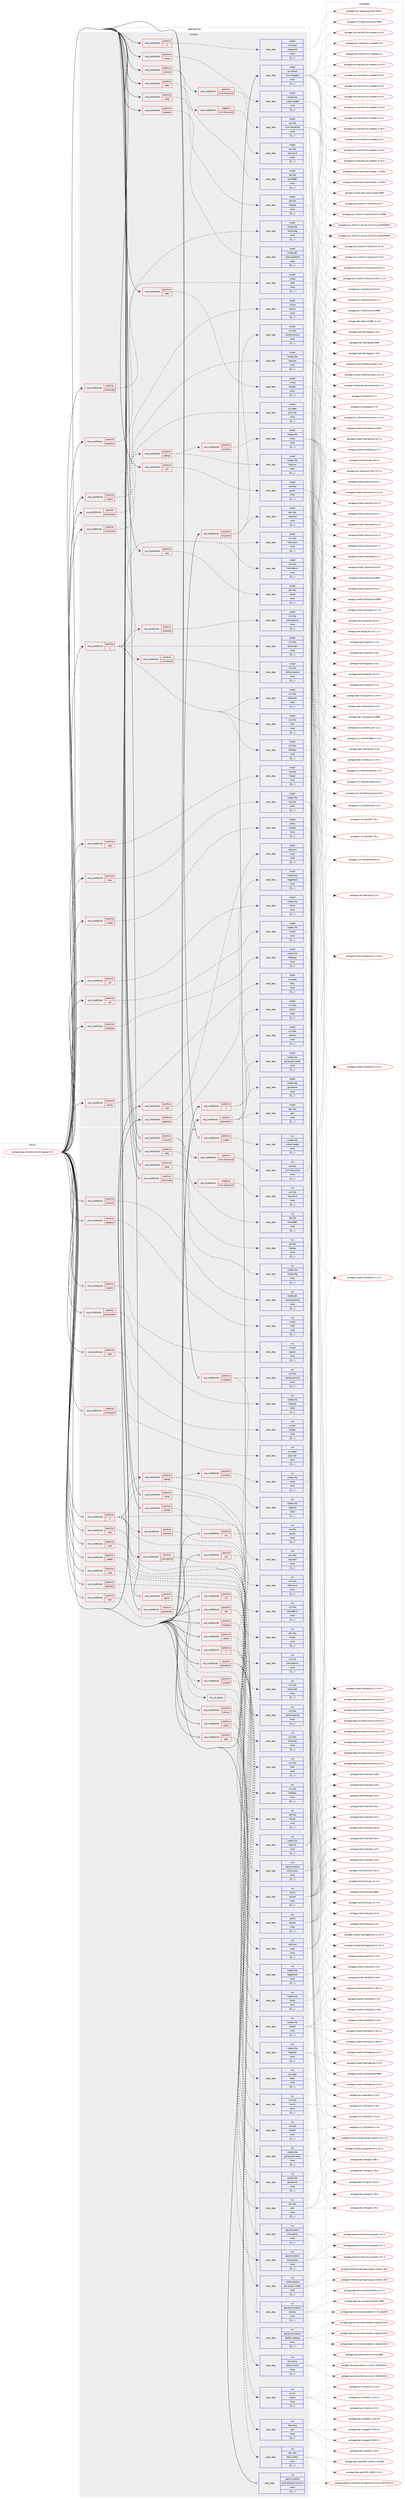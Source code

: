 digraph prolog {

# *************
# Graph options
# *************

newrank=true;
concentrate=true;
compound=true;
graph [rankdir=LR,fontname=Helvetica,fontsize=10,ranksep=1.5];#, ranksep=2.5, nodesep=0.2];
edge  [arrowhead=vee];
node  [fontname=Helvetica,fontsize=10];

# **********
# The ebuild
# **********

subgraph cluster_leftcol {
color=gray;
label=<<i>ebuild</i>>;
id [label="portage://app-emulation/wine-staging-9.15", color=red, width=4, href="../app-emulation/wine-staging-9.15.svg"];
}

# ****************
# The dependencies
# ****************

subgraph cluster_midcol {
color=gray;
label=<<i>dependencies</i>>;
subgraph cluster_compile {
fillcolor="#eeeeee";
style=filled;
label=<<i>compile</i>>;
subgraph cond9973 {
dependency34341 [label=<<TABLE BORDER="0" CELLBORDER="1" CELLSPACING="0" CELLPADDING="4"><TR><TD ROWSPAN="3" CELLPADDING="10">use_conditional</TD></TR><TR><TD>positive</TD></TR><TR><TD>X</TD></TR></TABLE>>, shape=none, color=red];
subgraph pack24021 {
dependency34342 [label=<<TABLE BORDER="0" CELLBORDER="1" CELLSPACING="0" CELLPADDING="4" WIDTH="220"><TR><TD ROWSPAN="6" CELLPADDING="30">pack_dep</TD></TR><TR><TD WIDTH="110">install</TD></TR><TR><TD>x11-base</TD></TR><TR><TD>xorg-proto</TD></TR><TR><TD>none</TD></TR><TR><TD>[[],,,,]</TD></TR></TABLE>>, shape=none, color=blue];
}
dependency34341:e -> dependency34342:w [weight=20,style="dashed",arrowhead="vee"];
}
id:e -> dependency34341:w [weight=20,style="solid",arrowhead="vee"];
subgraph cond9974 {
dependency34343 [label=<<TABLE BORDER="0" CELLBORDER="1" CELLSPACING="0" CELLPADDING="4"><TR><TD ROWSPAN="3" CELLPADDING="10">use_conditional</TD></TR><TR><TD>positive</TD></TR><TR><TD>X</TD></TR></TABLE>>, shape=none, color=red];
subgraph pack24022 {
dependency34344 [label=<<TABLE BORDER="0" CELLBORDER="1" CELLSPACING="0" CELLPADDING="4" WIDTH="220"><TR><TD ROWSPAN="6" CELLPADDING="30">pack_dep</TD></TR><TR><TD WIDTH="110">install</TD></TR><TR><TD>x11-libs</TD></TR><TR><TD>libX11</TD></TR><TR><TD>none</TD></TR><TR><TD>[[],,,,]</TD></TR></TABLE>>, shape=none, color=blue];
}
dependency34343:e -> dependency34344:w [weight=20,style="dashed",arrowhead="vee"];
subgraph pack24023 {
dependency34345 [label=<<TABLE BORDER="0" CELLBORDER="1" CELLSPACING="0" CELLPADDING="4" WIDTH="220"><TR><TD ROWSPAN="6" CELLPADDING="30">pack_dep</TD></TR><TR><TD WIDTH="110">install</TD></TR><TR><TD>x11-libs</TD></TR><TR><TD>libXext</TD></TR><TR><TD>none</TD></TR><TR><TD>[[],,,,]</TD></TR></TABLE>>, shape=none, color=blue];
}
dependency34343:e -> dependency34345:w [weight=20,style="dashed",arrowhead="vee"];
}
id:e -> dependency34343:w [weight=20,style="solid",arrowhead="vee"];
subgraph cond9975 {
dependency34346 [label=<<TABLE BORDER="0" CELLBORDER="1" CELLSPACING="0" CELLPADDING="4"><TR><TD ROWSPAN="3" CELLPADDING="10">use_conditional</TD></TR><TR><TD>positive</TD></TR><TR><TD>X</TD></TR></TABLE>>, shape=none, color=red];
subgraph pack24024 {
dependency34347 [label=<<TABLE BORDER="0" CELLBORDER="1" CELLSPACING="0" CELLPADDING="4" WIDTH="220"><TR><TD ROWSPAN="6" CELLPADDING="30">pack_dep</TD></TR><TR><TD WIDTH="110">install</TD></TR><TR><TD>x11-libs</TD></TR><TR><TD>libXcursor</TD></TR><TR><TD>none</TD></TR><TR><TD>[[],,,,]</TD></TR></TABLE>>, shape=none, color=blue];
}
dependency34346:e -> dependency34347:w [weight=20,style="dashed",arrowhead="vee"];
subgraph pack24025 {
dependency34348 [label=<<TABLE BORDER="0" CELLBORDER="1" CELLSPACING="0" CELLPADDING="4" WIDTH="220"><TR><TD ROWSPAN="6" CELLPADDING="30">pack_dep</TD></TR><TR><TD WIDTH="110">install</TD></TR><TR><TD>x11-libs</TD></TR><TR><TD>libXfixes</TD></TR><TR><TD>none</TD></TR><TR><TD>[[],,,,]</TD></TR></TABLE>>, shape=none, color=blue];
}
dependency34346:e -> dependency34348:w [weight=20,style="dashed",arrowhead="vee"];
subgraph pack24026 {
dependency34349 [label=<<TABLE BORDER="0" CELLBORDER="1" CELLSPACING="0" CELLPADDING="4" WIDTH="220"><TR><TD ROWSPAN="6" CELLPADDING="30">pack_dep</TD></TR><TR><TD WIDTH="110">install</TD></TR><TR><TD>x11-libs</TD></TR><TR><TD>libXi</TD></TR><TR><TD>none</TD></TR><TR><TD>[[],,,,]</TD></TR></TABLE>>, shape=none, color=blue];
}
dependency34346:e -> dependency34349:w [weight=20,style="dashed",arrowhead="vee"];
subgraph pack24027 {
dependency34350 [label=<<TABLE BORDER="0" CELLBORDER="1" CELLSPACING="0" CELLPADDING="4" WIDTH="220"><TR><TD ROWSPAN="6" CELLPADDING="30">pack_dep</TD></TR><TR><TD WIDTH="110">install</TD></TR><TR><TD>x11-libs</TD></TR><TR><TD>libXrandr</TD></TR><TR><TD>none</TD></TR><TR><TD>[[],,,,]</TD></TR></TABLE>>, shape=none, color=blue];
}
dependency34346:e -> dependency34350:w [weight=20,style="dashed",arrowhead="vee"];
subgraph pack24028 {
dependency34351 [label=<<TABLE BORDER="0" CELLBORDER="1" CELLSPACING="0" CELLPADDING="4" WIDTH="220"><TR><TD ROWSPAN="6" CELLPADDING="30">pack_dep</TD></TR><TR><TD WIDTH="110">install</TD></TR><TR><TD>x11-libs</TD></TR><TR><TD>libXrender</TD></TR><TR><TD>none</TD></TR><TR><TD>[[],,,,]</TD></TR></TABLE>>, shape=none, color=blue];
}
dependency34346:e -> dependency34351:w [weight=20,style="dashed",arrowhead="vee"];
subgraph pack24029 {
dependency34352 [label=<<TABLE BORDER="0" CELLBORDER="1" CELLSPACING="0" CELLPADDING="4" WIDTH="220"><TR><TD ROWSPAN="6" CELLPADDING="30">pack_dep</TD></TR><TR><TD WIDTH="110">install</TD></TR><TR><TD>x11-libs</TD></TR><TR><TD>libXxf86vm</TD></TR><TR><TD>none</TD></TR><TR><TD>[[],,,,]</TD></TR></TABLE>>, shape=none, color=blue];
}
dependency34346:e -> dependency34352:w [weight=20,style="dashed",arrowhead="vee"];
subgraph cond9976 {
dependency34353 [label=<<TABLE BORDER="0" CELLBORDER="1" CELLSPACING="0" CELLPADDING="4"><TR><TD ROWSPAN="3" CELLPADDING="10">use_conditional</TD></TR><TR><TD>positive</TD></TR><TR><TD>opengl</TD></TR></TABLE>>, shape=none, color=red];
subgraph pack24030 {
dependency34354 [label=<<TABLE BORDER="0" CELLBORDER="1" CELLSPACING="0" CELLPADDING="4" WIDTH="220"><TR><TD ROWSPAN="6" CELLPADDING="30">pack_dep</TD></TR><TR><TD WIDTH="110">install</TD></TR><TR><TD>media-libs</TD></TR><TR><TD>libglvnd</TD></TR><TR><TD>none</TD></TR><TR><TD>[[],,,,]</TD></TR></TABLE>>, shape=none, color=blue];
}
dependency34353:e -> dependency34354:w [weight=20,style="dashed",arrowhead="vee"];
subgraph cond9977 {
dependency34355 [label=<<TABLE BORDER="0" CELLBORDER="1" CELLSPACING="0" CELLPADDING="4"><TR><TD ROWSPAN="3" CELLPADDING="10">use_conditional</TD></TR><TR><TD>positive</TD></TR><TR><TD>osmesa</TD></TR></TABLE>>, shape=none, color=red];
subgraph pack24031 {
dependency34356 [label=<<TABLE BORDER="0" CELLBORDER="1" CELLSPACING="0" CELLPADDING="4" WIDTH="220"><TR><TD ROWSPAN="6" CELLPADDING="30">pack_dep</TD></TR><TR><TD WIDTH="110">install</TD></TR><TR><TD>media-libs</TD></TR><TR><TD>mesa</TD></TR><TR><TD>none</TD></TR><TR><TD>[[],,,,]</TD></TR></TABLE>>, shape=none, color=blue];
}
dependency34355:e -> dependency34356:w [weight=20,style="dashed",arrowhead="vee"];
}
dependency34353:e -> dependency34355:w [weight=20,style="dashed",arrowhead="vee"];
}
dependency34346:e -> dependency34353:w [weight=20,style="dashed",arrowhead="vee"];
subgraph cond9978 {
dependency34357 [label=<<TABLE BORDER="0" CELLBORDER="1" CELLSPACING="0" CELLPADDING="4"><TR><TD ROWSPAN="3" CELLPADDING="10">use_conditional</TD></TR><TR><TD>positive</TD></TR><TR><TD>xcomposite</TD></TR></TABLE>>, shape=none, color=red];
subgraph pack24032 {
dependency34358 [label=<<TABLE BORDER="0" CELLBORDER="1" CELLSPACING="0" CELLPADDING="4" WIDTH="220"><TR><TD ROWSPAN="6" CELLPADDING="30">pack_dep</TD></TR><TR><TD WIDTH="110">install</TD></TR><TR><TD>x11-libs</TD></TR><TR><TD>libXcomposite</TD></TR><TR><TD>none</TD></TR><TR><TD>[[],,,,]</TD></TR></TABLE>>, shape=none, color=blue];
}
dependency34357:e -> dependency34358:w [weight=20,style="dashed",arrowhead="vee"];
}
dependency34346:e -> dependency34357:w [weight=20,style="dashed",arrowhead="vee"];
subgraph cond9979 {
dependency34359 [label=<<TABLE BORDER="0" CELLBORDER="1" CELLSPACING="0" CELLPADDING="4"><TR><TD ROWSPAN="3" CELLPADDING="10">use_conditional</TD></TR><TR><TD>positive</TD></TR><TR><TD>xinerama</TD></TR></TABLE>>, shape=none, color=red];
subgraph pack24033 {
dependency34360 [label=<<TABLE BORDER="0" CELLBORDER="1" CELLSPACING="0" CELLPADDING="4" WIDTH="220"><TR><TD ROWSPAN="6" CELLPADDING="30">pack_dep</TD></TR><TR><TD WIDTH="110">install</TD></TR><TR><TD>x11-libs</TD></TR><TR><TD>libXinerama</TD></TR><TR><TD>none</TD></TR><TR><TD>[[],,,,]</TD></TR></TABLE>>, shape=none, color=blue];
}
dependency34359:e -> dependency34360:w [weight=20,style="dashed",arrowhead="vee"];
}
dependency34346:e -> dependency34359:w [weight=20,style="dashed",arrowhead="vee"];
}
id:e -> dependency34346:w [weight=20,style="solid",arrowhead="vee"];
subgraph cond9980 {
dependency34361 [label=<<TABLE BORDER="0" CELLBORDER="1" CELLSPACING="0" CELLPADDING="4"><TR><TD ROWSPAN="3" CELLPADDING="10">use_conditional</TD></TR><TR><TD>positive</TD></TR><TR><TD>alsa</TD></TR></TABLE>>, shape=none, color=red];
subgraph pack24034 {
dependency34362 [label=<<TABLE BORDER="0" CELLBORDER="1" CELLSPACING="0" CELLPADDING="4" WIDTH="220"><TR><TD ROWSPAN="6" CELLPADDING="30">pack_dep</TD></TR><TR><TD WIDTH="110">install</TD></TR><TR><TD>media-libs</TD></TR><TR><TD>alsa-lib</TD></TR><TR><TD>none</TD></TR><TR><TD>[[],,,,]</TD></TR></TABLE>>, shape=none, color=blue];
}
dependency34361:e -> dependency34362:w [weight=20,style="dashed",arrowhead="vee"];
}
id:e -> dependency34361:w [weight=20,style="solid",arrowhead="vee"];
subgraph cond9981 {
dependency34363 [label=<<TABLE BORDER="0" CELLBORDER="1" CELLSPACING="0" CELLPADDING="4"><TR><TD ROWSPAN="3" CELLPADDING="10">use_conditional</TD></TR><TR><TD>positive</TD></TR><TR><TD>capi</TD></TR></TABLE>>, shape=none, color=red];
subgraph pack24035 {
dependency34364 [label=<<TABLE BORDER="0" CELLBORDER="1" CELLSPACING="0" CELLPADDING="4" WIDTH="220"><TR><TD ROWSPAN="6" CELLPADDING="30">pack_dep</TD></TR><TR><TD WIDTH="110">install</TD></TR><TR><TD>net-libs</TD></TR><TR><TD>libcapi</TD></TR><TR><TD>none</TD></TR><TR><TD>[[],,,,]</TD></TR></TABLE>>, shape=none, color=blue];
}
dependency34363:e -> dependency34364:w [weight=20,style="dashed",arrowhead="vee"];
}
id:e -> dependency34363:w [weight=20,style="solid",arrowhead="vee"];
subgraph cond9982 {
dependency34365 [label=<<TABLE BORDER="0" CELLBORDER="1" CELLSPACING="0" CELLPADDING="4"><TR><TD ROWSPAN="3" CELLPADDING="10">use_conditional</TD></TR><TR><TD>positive</TD></TR><TR><TD>cups</TD></TR></TABLE>>, shape=none, color=red];
subgraph pack24036 {
dependency34366 [label=<<TABLE BORDER="0" CELLBORDER="1" CELLSPACING="0" CELLPADDING="4" WIDTH="220"><TR><TD ROWSPAN="6" CELLPADDING="30">pack_dep</TD></TR><TR><TD WIDTH="110">install</TD></TR><TR><TD>net-print</TD></TR><TR><TD>cups</TD></TR><TR><TD>none</TD></TR><TR><TD>[[],,,,]</TD></TR></TABLE>>, shape=none, color=blue];
}
dependency34365:e -> dependency34366:w [weight=20,style="dashed",arrowhead="vee"];
}
id:e -> dependency34365:w [weight=20,style="solid",arrowhead="vee"];
subgraph cond9983 {
dependency34367 [label=<<TABLE BORDER="0" CELLBORDER="1" CELLSPACING="0" CELLPADDING="4"><TR><TD ROWSPAN="3" CELLPADDING="10">use_conditional</TD></TR><TR><TD>positive</TD></TR><TR><TD>fontconfig</TD></TR></TABLE>>, shape=none, color=red];
subgraph pack24037 {
dependency34368 [label=<<TABLE BORDER="0" CELLBORDER="1" CELLSPACING="0" CELLPADDING="4" WIDTH="220"><TR><TD ROWSPAN="6" CELLPADDING="30">pack_dep</TD></TR><TR><TD WIDTH="110">install</TD></TR><TR><TD>media-libs</TD></TR><TR><TD>fontconfig</TD></TR><TR><TD>none</TD></TR><TR><TD>[[],,,,]</TD></TR></TABLE>>, shape=none, color=blue];
}
dependency34367:e -> dependency34368:w [weight=20,style="dashed",arrowhead="vee"];
}
id:e -> dependency34367:w [weight=20,style="solid",arrowhead="vee"];
subgraph cond9984 {
dependency34369 [label=<<TABLE BORDER="0" CELLBORDER="1" CELLSPACING="0" CELLPADDING="4"><TR><TD ROWSPAN="3" CELLPADDING="10">use_conditional</TD></TR><TR><TD>positive</TD></TR><TR><TD>gphoto2</TD></TR></TABLE>>, shape=none, color=red];
subgraph pack24038 {
dependency34370 [label=<<TABLE BORDER="0" CELLBORDER="1" CELLSPACING="0" CELLPADDING="4" WIDTH="220"><TR><TD ROWSPAN="6" CELLPADDING="30">pack_dep</TD></TR><TR><TD WIDTH="110">install</TD></TR><TR><TD>media-libs</TD></TR><TR><TD>libgphoto2</TD></TR><TR><TD>none</TD></TR><TR><TD>[[],,,,]</TD></TR></TABLE>>, shape=none, color=blue];
}
dependency34369:e -> dependency34370:w [weight=20,style="dashed",arrowhead="vee"];
}
id:e -> dependency34369:w [weight=20,style="solid",arrowhead="vee"];
subgraph cond9985 {
dependency34371 [label=<<TABLE BORDER="0" CELLBORDER="1" CELLSPACING="0" CELLPADDING="4"><TR><TD ROWSPAN="3" CELLPADDING="10">use_conditional</TD></TR><TR><TD>positive</TD></TR><TR><TD>gstreamer</TD></TR></TABLE>>, shape=none, color=red];
subgraph pack24039 {
dependency34372 [label=<<TABLE BORDER="0" CELLBORDER="1" CELLSPACING="0" CELLPADDING="4" WIDTH="220"><TR><TD ROWSPAN="6" CELLPADDING="30">pack_dep</TD></TR><TR><TD WIDTH="110">install</TD></TR><TR><TD>dev-libs</TD></TR><TR><TD>glib</TD></TR><TR><TD>none</TD></TR><TR><TD>[[],,,,]</TD></TR></TABLE>>, shape=none, color=blue];
}
dependency34371:e -> dependency34372:w [weight=20,style="dashed",arrowhead="vee"];
subgraph pack24040 {
dependency34373 [label=<<TABLE BORDER="0" CELLBORDER="1" CELLSPACING="0" CELLPADDING="4" WIDTH="220"><TR><TD ROWSPAN="6" CELLPADDING="30">pack_dep</TD></TR><TR><TD WIDTH="110">install</TD></TR><TR><TD>media-libs</TD></TR><TR><TD>gst-plugins-base</TD></TR><TR><TD>none</TD></TR><TR><TD>[[],,,,]</TD></TR></TABLE>>, shape=none, color=blue];
}
dependency34371:e -> dependency34373:w [weight=20,style="dashed",arrowhead="vee"];
subgraph pack24041 {
dependency34374 [label=<<TABLE BORDER="0" CELLBORDER="1" CELLSPACING="0" CELLPADDING="4" WIDTH="220"><TR><TD ROWSPAN="6" CELLPADDING="30">pack_dep</TD></TR><TR><TD WIDTH="110">install</TD></TR><TR><TD>media-libs</TD></TR><TR><TD>gstreamer</TD></TR><TR><TD>none</TD></TR><TR><TD>[[],,,,]</TD></TR></TABLE>>, shape=none, color=blue];
}
dependency34371:e -> dependency34374:w [weight=20,style="dashed",arrowhead="vee"];
}
id:e -> dependency34371:w [weight=20,style="solid",arrowhead="vee"];
subgraph cond9986 {
dependency34375 [label=<<TABLE BORDER="0" CELLBORDER="1" CELLSPACING="0" CELLPADDING="4"><TR><TD ROWSPAN="3" CELLPADDING="10">use_conditional</TD></TR><TR><TD>positive</TD></TR><TR><TD>kerberos</TD></TR></TABLE>>, shape=none, color=red];
subgraph pack24042 {
dependency34376 [label=<<TABLE BORDER="0" CELLBORDER="1" CELLSPACING="0" CELLPADDING="4" WIDTH="220"><TR><TD ROWSPAN="6" CELLPADDING="30">pack_dep</TD></TR><TR><TD WIDTH="110">install</TD></TR><TR><TD>virtual</TD></TR><TR><TD>krb5</TD></TR><TR><TD>none</TD></TR><TR><TD>[[],,,,]</TD></TR></TABLE>>, shape=none, color=blue];
}
dependency34375:e -> dependency34376:w [weight=20,style="dashed",arrowhead="vee"];
}
id:e -> dependency34375:w [weight=20,style="solid",arrowhead="vee"];
subgraph cond9987 {
dependency34377 [label=<<TABLE BORDER="0" CELLBORDER="1" CELLSPACING="0" CELLPADDING="4"><TR><TD ROWSPAN="3" CELLPADDING="10">use_conditional</TD></TR><TR><TD>positive</TD></TR><TR><TD>netapi</TD></TR></TABLE>>, shape=none, color=red];
subgraph pack24043 {
dependency34378 [label=<<TABLE BORDER="0" CELLBORDER="1" CELLSPACING="0" CELLPADDING="4" WIDTH="220"><TR><TD ROWSPAN="6" CELLPADDING="30">pack_dep</TD></TR><TR><TD WIDTH="110">install</TD></TR><TR><TD>net-fs</TD></TR><TR><TD>samba</TD></TR><TR><TD>none</TD></TR><TR><TD>[[],,,,]</TD></TR></TABLE>>, shape=none, color=blue];
}
dependency34377:e -> dependency34378:w [weight=20,style="dashed",arrowhead="vee"];
}
id:e -> dependency34377:w [weight=20,style="solid",arrowhead="vee"];
subgraph cond9988 {
dependency34379 [label=<<TABLE BORDER="0" CELLBORDER="1" CELLSPACING="0" CELLPADDING="4"><TR><TD ROWSPAN="3" CELLPADDING="10">use_conditional</TD></TR><TR><TD>positive</TD></TR><TR><TD>odbc</TD></TR></TABLE>>, shape=none, color=red];
subgraph pack24044 {
dependency34380 [label=<<TABLE BORDER="0" CELLBORDER="1" CELLSPACING="0" CELLPADDING="4" WIDTH="220"><TR><TD ROWSPAN="6" CELLPADDING="30">pack_dep</TD></TR><TR><TD WIDTH="110">install</TD></TR><TR><TD>dev-db</TD></TR><TR><TD>unixODBC</TD></TR><TR><TD>none</TD></TR><TR><TD>[[],,,,]</TD></TR></TABLE>>, shape=none, color=blue];
}
dependency34379:e -> dependency34380:w [weight=20,style="dashed",arrowhead="vee"];
}
id:e -> dependency34379:w [weight=20,style="solid",arrowhead="vee"];
subgraph cond9989 {
dependency34381 [label=<<TABLE BORDER="0" CELLBORDER="1" CELLSPACING="0" CELLPADDING="4"><TR><TD ROWSPAN="3" CELLPADDING="10">use_conditional</TD></TR><TR><TD>positive</TD></TR><TR><TD>opencl</TD></TR></TABLE>>, shape=none, color=red];
subgraph pack24045 {
dependency34382 [label=<<TABLE BORDER="0" CELLBORDER="1" CELLSPACING="0" CELLPADDING="4" WIDTH="220"><TR><TD ROWSPAN="6" CELLPADDING="30">pack_dep</TD></TR><TR><TD WIDTH="110">install</TD></TR><TR><TD>virtual</TD></TR><TR><TD>opencl</TD></TR><TR><TD>none</TD></TR><TR><TD>[[],,,,]</TD></TR></TABLE>>, shape=none, color=blue];
}
dependency34381:e -> dependency34382:w [weight=20,style="dashed",arrowhead="vee"];
}
id:e -> dependency34381:w [weight=20,style="solid",arrowhead="vee"];
subgraph cond9990 {
dependency34383 [label=<<TABLE BORDER="0" CELLBORDER="1" CELLSPACING="0" CELLPADDING="4"><TR><TD ROWSPAN="3" CELLPADDING="10">use_conditional</TD></TR><TR><TD>positive</TD></TR><TR><TD>pcap</TD></TR></TABLE>>, shape=none, color=red];
subgraph pack24046 {
dependency34384 [label=<<TABLE BORDER="0" CELLBORDER="1" CELLSPACING="0" CELLPADDING="4" WIDTH="220"><TR><TD ROWSPAN="6" CELLPADDING="30">pack_dep</TD></TR><TR><TD WIDTH="110">install</TD></TR><TR><TD>net-libs</TD></TR><TR><TD>libpcap</TD></TR><TR><TD>none</TD></TR><TR><TD>[[],,,,]</TD></TR></TABLE>>, shape=none, color=blue];
}
dependency34383:e -> dependency34384:w [weight=20,style="dashed",arrowhead="vee"];
}
id:e -> dependency34383:w [weight=20,style="solid",arrowhead="vee"];
subgraph cond9991 {
dependency34385 [label=<<TABLE BORDER="0" CELLBORDER="1" CELLSPACING="0" CELLPADDING="4"><TR><TD ROWSPAN="3" CELLPADDING="10">use_conditional</TD></TR><TR><TD>positive</TD></TR><TR><TD>pulseaudio</TD></TR></TABLE>>, shape=none, color=red];
subgraph pack24047 {
dependency34386 [label=<<TABLE BORDER="0" CELLBORDER="1" CELLSPACING="0" CELLPADDING="4" WIDTH="220"><TR><TD ROWSPAN="6" CELLPADDING="30">pack_dep</TD></TR><TR><TD WIDTH="110">install</TD></TR><TR><TD>media-libs</TD></TR><TR><TD>libpulse</TD></TR><TR><TD>none</TD></TR><TR><TD>[[],,,,]</TD></TR></TABLE>>, shape=none, color=blue];
}
dependency34385:e -> dependency34386:w [weight=20,style="dashed",arrowhead="vee"];
}
id:e -> dependency34385:w [weight=20,style="solid",arrowhead="vee"];
subgraph cond9992 {
dependency34387 [label=<<TABLE BORDER="0" CELLBORDER="1" CELLSPACING="0" CELLPADDING="4"><TR><TD ROWSPAN="3" CELLPADDING="10">use_conditional</TD></TR><TR><TD>positive</TD></TR><TR><TD>scanner</TD></TR></TABLE>>, shape=none, color=red];
subgraph pack24048 {
dependency34388 [label=<<TABLE BORDER="0" CELLBORDER="1" CELLSPACING="0" CELLPADDING="4" WIDTH="220"><TR><TD ROWSPAN="6" CELLPADDING="30">pack_dep</TD></TR><TR><TD WIDTH="110">install</TD></TR><TR><TD>media-gfx</TD></TR><TR><TD>sane-backends</TD></TR><TR><TD>none</TD></TR><TR><TD>[[],,,,]</TD></TR></TABLE>>, shape=none, color=blue];
}
dependency34387:e -> dependency34388:w [weight=20,style="dashed",arrowhead="vee"];
}
id:e -> dependency34387:w [weight=20,style="solid",arrowhead="vee"];
subgraph cond9993 {
dependency34389 [label=<<TABLE BORDER="0" CELLBORDER="1" CELLSPACING="0" CELLPADDING="4"><TR><TD ROWSPAN="3" CELLPADDING="10">use_conditional</TD></TR><TR><TD>positive</TD></TR><TR><TD>sdl</TD></TR></TABLE>>, shape=none, color=red];
subgraph pack24049 {
dependency34390 [label=<<TABLE BORDER="0" CELLBORDER="1" CELLSPACING="0" CELLPADDING="4" WIDTH="220"><TR><TD ROWSPAN="6" CELLPADDING="30">pack_dep</TD></TR><TR><TD WIDTH="110">install</TD></TR><TR><TD>media-libs</TD></TR><TR><TD>libsdl2</TD></TR><TR><TD>none</TD></TR><TR><TD>[[],,,,]</TD></TR></TABLE>>, shape=none, color=blue];
}
dependency34389:e -> dependency34390:w [weight=20,style="dashed",arrowhead="vee"];
}
id:e -> dependency34389:w [weight=20,style="solid",arrowhead="vee"];
subgraph cond9994 {
dependency34391 [label=<<TABLE BORDER="0" CELLBORDER="1" CELLSPACING="0" CELLPADDING="4"><TR><TD ROWSPAN="3" CELLPADDING="10">use_conditional</TD></TR><TR><TD>positive</TD></TR><TR><TD>smartcard</TD></TR></TABLE>>, shape=none, color=red];
subgraph pack24050 {
dependency34392 [label=<<TABLE BORDER="0" CELLBORDER="1" CELLSPACING="0" CELLPADDING="4" WIDTH="220"><TR><TD ROWSPAN="6" CELLPADDING="30">pack_dep</TD></TR><TR><TD WIDTH="110">install</TD></TR><TR><TD>sys-apps</TD></TR><TR><TD>pcsc-lite</TD></TR><TR><TD>none</TD></TR><TR><TD>[[],,,,]</TD></TR></TABLE>>, shape=none, color=blue];
}
dependency34391:e -> dependency34392:w [weight=20,style="dashed",arrowhead="vee"];
}
id:e -> dependency34391:w [weight=20,style="solid",arrowhead="vee"];
subgraph cond9995 {
dependency34393 [label=<<TABLE BORDER="0" CELLBORDER="1" CELLSPACING="0" CELLPADDING="4"><TR><TD ROWSPAN="3" CELLPADDING="10">use_conditional</TD></TR><TR><TD>positive</TD></TR><TR><TD>ssl</TD></TR></TABLE>>, shape=none, color=red];
subgraph pack24051 {
dependency34394 [label=<<TABLE BORDER="0" CELLBORDER="1" CELLSPACING="0" CELLPADDING="4" WIDTH="220"><TR><TD ROWSPAN="6" CELLPADDING="30">pack_dep</TD></TR><TR><TD WIDTH="110">install</TD></TR><TR><TD>net-libs</TD></TR><TR><TD>gnutls</TD></TR><TR><TD>none</TD></TR><TR><TD>[[],,,,]</TD></TR></TABLE>>, shape=none, color=blue];
}
dependency34393:e -> dependency34394:w [weight=20,style="dashed",arrowhead="vee"];
}
id:e -> dependency34393:w [weight=20,style="solid",arrowhead="vee"];
subgraph cond9996 {
dependency34395 [label=<<TABLE BORDER="0" CELLBORDER="1" CELLSPACING="0" CELLPADDING="4"><TR><TD ROWSPAN="3" CELLPADDING="10">use_conditional</TD></TR><TR><TD>positive</TD></TR><TR><TD>truetype</TD></TR></TABLE>>, shape=none, color=red];
subgraph pack24052 {
dependency34396 [label=<<TABLE BORDER="0" CELLBORDER="1" CELLSPACING="0" CELLPADDING="4" WIDTH="220"><TR><TD ROWSPAN="6" CELLPADDING="30">pack_dep</TD></TR><TR><TD WIDTH="110">install</TD></TR><TR><TD>media-libs</TD></TR><TR><TD>freetype</TD></TR><TR><TD>none</TD></TR><TR><TD>[[],,,,]</TD></TR></TABLE>>, shape=none, color=blue];
}
dependency34395:e -> dependency34396:w [weight=20,style="dashed",arrowhead="vee"];
}
id:e -> dependency34395:w [weight=20,style="solid",arrowhead="vee"];
subgraph cond9997 {
dependency34397 [label=<<TABLE BORDER="0" CELLBORDER="1" CELLSPACING="0" CELLPADDING="4"><TR><TD ROWSPAN="3" CELLPADDING="10">use_conditional</TD></TR><TR><TD>positive</TD></TR><TR><TD>udev</TD></TR></TABLE>>, shape=none, color=red];
subgraph pack24053 {
dependency34398 [label=<<TABLE BORDER="0" CELLBORDER="1" CELLSPACING="0" CELLPADDING="4" WIDTH="220"><TR><TD ROWSPAN="6" CELLPADDING="30">pack_dep</TD></TR><TR><TD WIDTH="110">install</TD></TR><TR><TD>virtual</TD></TR><TR><TD>libudev</TD></TR><TR><TD>none</TD></TR><TR><TD>[[],,,,]</TD></TR></TABLE>>, shape=none, color=blue];
}
dependency34397:e -> dependency34398:w [weight=20,style="dashed",arrowhead="vee"];
}
id:e -> dependency34397:w [weight=20,style="solid",arrowhead="vee"];
subgraph cond9998 {
dependency34399 [label=<<TABLE BORDER="0" CELLBORDER="1" CELLSPACING="0" CELLPADDING="4"><TR><TD ROWSPAN="3" CELLPADDING="10">use_conditional</TD></TR><TR><TD>positive</TD></TR><TR><TD>udisks</TD></TR></TABLE>>, shape=none, color=red];
subgraph pack24054 {
dependency34400 [label=<<TABLE BORDER="0" CELLBORDER="1" CELLSPACING="0" CELLPADDING="4" WIDTH="220"><TR><TD ROWSPAN="6" CELLPADDING="30">pack_dep</TD></TR><TR><TD WIDTH="110">install</TD></TR><TR><TD>sys-apps</TD></TR><TR><TD>dbus</TD></TR><TR><TD>none</TD></TR><TR><TD>[[],,,,]</TD></TR></TABLE>>, shape=none, color=blue];
}
dependency34399:e -> dependency34400:w [weight=20,style="dashed",arrowhead="vee"];
}
id:e -> dependency34399:w [weight=20,style="solid",arrowhead="vee"];
subgraph cond9999 {
dependency34401 [label=<<TABLE BORDER="0" CELLBORDER="1" CELLSPACING="0" CELLPADDING="4"><TR><TD ROWSPAN="3" CELLPADDING="10">use_conditional</TD></TR><TR><TD>positive</TD></TR><TR><TD>unwind</TD></TR></TABLE>>, shape=none, color=red];
subgraph cond10000 {
dependency34402 [label=<<TABLE BORDER="0" CELLBORDER="1" CELLSPACING="0" CELLPADDING="4"><TR><TD ROWSPAN="3" CELLPADDING="10">use_conditional</TD></TR><TR><TD>positive</TD></TR><TR><TD>llvm-libunwind</TD></TR></TABLE>>, shape=none, color=red];
subgraph pack24055 {
dependency34403 [label=<<TABLE BORDER="0" CELLBORDER="1" CELLSPACING="0" CELLPADDING="4" WIDTH="220"><TR><TD ROWSPAN="6" CELLPADDING="30">pack_dep</TD></TR><TR><TD WIDTH="110">install</TD></TR><TR><TD>sys-libs</TD></TR><TR><TD>llvm-libunwind</TD></TR><TR><TD>none</TD></TR><TR><TD>[[],,,,]</TD></TR></TABLE>>, shape=none, color=blue];
}
dependency34402:e -> dependency34403:w [weight=20,style="dashed",arrowhead="vee"];
}
dependency34401:e -> dependency34402:w [weight=20,style="dashed",arrowhead="vee"];
subgraph cond10001 {
dependency34404 [label=<<TABLE BORDER="0" CELLBORDER="1" CELLSPACING="0" CELLPADDING="4"><TR><TD ROWSPAN="3" CELLPADDING="10">use_conditional</TD></TR><TR><TD>negative</TD></TR><TR><TD>llvm-libunwind</TD></TR></TABLE>>, shape=none, color=red];
subgraph pack24056 {
dependency34405 [label=<<TABLE BORDER="0" CELLBORDER="1" CELLSPACING="0" CELLPADDING="4" WIDTH="220"><TR><TD ROWSPAN="6" CELLPADDING="30">pack_dep</TD></TR><TR><TD WIDTH="110">install</TD></TR><TR><TD>sys-libs</TD></TR><TR><TD>libunwind</TD></TR><TR><TD>none</TD></TR><TR><TD>[[],,,,]</TD></TR></TABLE>>, shape=none, color=blue];
}
dependency34404:e -> dependency34405:w [weight=20,style="dashed",arrowhead="vee"];
}
dependency34401:e -> dependency34404:w [weight=20,style="dashed",arrowhead="vee"];
}
id:e -> dependency34401:w [weight=20,style="solid",arrowhead="vee"];
subgraph cond10002 {
dependency34406 [label=<<TABLE BORDER="0" CELLBORDER="1" CELLSPACING="0" CELLPADDING="4"><TR><TD ROWSPAN="3" CELLPADDING="10">use_conditional</TD></TR><TR><TD>positive</TD></TR><TR><TD>usb</TD></TR></TABLE>>, shape=none, color=red];
subgraph pack24057 {
dependency34407 [label=<<TABLE BORDER="0" CELLBORDER="1" CELLSPACING="0" CELLPADDING="4" WIDTH="220"><TR><TD ROWSPAN="6" CELLPADDING="30">pack_dep</TD></TR><TR><TD WIDTH="110">install</TD></TR><TR><TD>dev-libs</TD></TR><TR><TD>libusb</TD></TR><TR><TD>none</TD></TR><TR><TD>[[],,,,]</TD></TR></TABLE>>, shape=none, color=blue];
}
dependency34406:e -> dependency34407:w [weight=20,style="dashed",arrowhead="vee"];
}
id:e -> dependency34406:w [weight=20,style="solid",arrowhead="vee"];
subgraph cond10003 {
dependency34408 [label=<<TABLE BORDER="0" CELLBORDER="1" CELLSPACING="0" CELLPADDING="4"><TR><TD ROWSPAN="3" CELLPADDING="10">use_conditional</TD></TR><TR><TD>positive</TD></TR><TR><TD>v4l</TD></TR></TABLE>>, shape=none, color=red];
subgraph pack24058 {
dependency34409 [label=<<TABLE BORDER="0" CELLBORDER="1" CELLSPACING="0" CELLPADDING="4" WIDTH="220"><TR><TD ROWSPAN="6" CELLPADDING="30">pack_dep</TD></TR><TR><TD WIDTH="110">install</TD></TR><TR><TD>media-libs</TD></TR><TR><TD>libv4l</TD></TR><TR><TD>none</TD></TR><TR><TD>[[],,,,]</TD></TR></TABLE>>, shape=none, color=blue];
}
dependency34408:e -> dependency34409:w [weight=20,style="dashed",arrowhead="vee"];
}
id:e -> dependency34408:w [weight=20,style="solid",arrowhead="vee"];
subgraph cond10004 {
dependency34410 [label=<<TABLE BORDER="0" CELLBORDER="1" CELLSPACING="0" CELLPADDING="4"><TR><TD ROWSPAN="3" CELLPADDING="10">use_conditional</TD></TR><TR><TD>positive</TD></TR><TR><TD>vulkan</TD></TR></TABLE>>, shape=none, color=red];
subgraph pack24059 {
dependency34411 [label=<<TABLE BORDER="0" CELLBORDER="1" CELLSPACING="0" CELLPADDING="4" WIDTH="220"><TR><TD ROWSPAN="6" CELLPADDING="30">pack_dep</TD></TR><TR><TD WIDTH="110">install</TD></TR><TR><TD>media-libs</TD></TR><TR><TD>vulkan-loader</TD></TR><TR><TD>none</TD></TR><TR><TD>[[],,,,]</TD></TR></TABLE>>, shape=none, color=blue];
}
dependency34410:e -> dependency34411:w [weight=20,style="dashed",arrowhead="vee"];
}
id:e -> dependency34410:w [weight=20,style="solid",arrowhead="vee"];
subgraph cond10005 {
dependency34412 [label=<<TABLE BORDER="0" CELLBORDER="1" CELLSPACING="0" CELLPADDING="4"><TR><TD ROWSPAN="3" CELLPADDING="10">use_conditional</TD></TR><TR><TD>positive</TD></TR><TR><TD>wayland</TD></TR></TABLE>>, shape=none, color=red];
subgraph pack24060 {
dependency34413 [label=<<TABLE BORDER="0" CELLBORDER="1" CELLSPACING="0" CELLPADDING="4" WIDTH="220"><TR><TD ROWSPAN="6" CELLPADDING="30">pack_dep</TD></TR><TR><TD WIDTH="110">install</TD></TR><TR><TD>dev-libs</TD></TR><TR><TD>wayland</TD></TR><TR><TD>none</TD></TR><TR><TD>[[],,,,]</TD></TR></TABLE>>, shape=none, color=blue];
}
dependency34412:e -> dependency34413:w [weight=20,style="dashed",arrowhead="vee"];
subgraph pack24061 {
dependency34414 [label=<<TABLE BORDER="0" CELLBORDER="1" CELLSPACING="0" CELLPADDING="4" WIDTH="220"><TR><TD ROWSPAN="6" CELLPADDING="30">pack_dep</TD></TR><TR><TD WIDTH="110">install</TD></TR><TR><TD>x11-libs</TD></TR><TR><TD>libxkbcommon</TD></TR><TR><TD>none</TD></TR><TR><TD>[[],,,,]</TD></TR></TABLE>>, shape=none, color=blue];
}
dependency34412:e -> dependency34414:w [weight=20,style="dashed",arrowhead="vee"];
}
id:e -> dependency34412:w [weight=20,style="solid",arrowhead="vee"];
subgraph pack24062 {
dependency34415 [label=<<TABLE BORDER="0" CELLBORDER="1" CELLSPACING="0" CELLPADDING="4" WIDTH="220"><TR><TD ROWSPAN="6" CELLPADDING="30">pack_dep</TD></TR><TR><TD WIDTH="110">install</TD></TR><TR><TD>sys-kernel</TD></TR><TR><TD>linux-headers</TD></TR><TR><TD>none</TD></TR><TR><TD>[[],,,,]</TD></TR></TABLE>>, shape=none, color=blue];
}
id:e -> dependency34415:w [weight=20,style="solid",arrowhead="vee"];
}
subgraph cluster_compileandrun {
fillcolor="#eeeeee";
style=filled;
label=<<i>compile and run</i>>;
}
subgraph cluster_run {
fillcolor="#eeeeee";
style=filled;
label=<<i>run</i>>;
subgraph cond10006 {
dependency34416 [label=<<TABLE BORDER="0" CELLBORDER="1" CELLSPACING="0" CELLPADDING="4"><TR><TD ROWSPAN="3" CELLPADDING="10">use_conditional</TD></TR><TR><TD>positive</TD></TR><TR><TD>X</TD></TR></TABLE>>, shape=none, color=red];
subgraph pack24063 {
dependency34417 [label=<<TABLE BORDER="0" CELLBORDER="1" CELLSPACING="0" CELLPADDING="4" WIDTH="220"><TR><TD ROWSPAN="6" CELLPADDING="30">pack_dep</TD></TR><TR><TD WIDTH="110">run</TD></TR><TR><TD>x11-libs</TD></TR><TR><TD>libX11</TD></TR><TR><TD>none</TD></TR><TR><TD>[[],,,,]</TD></TR></TABLE>>, shape=none, color=blue];
}
dependency34416:e -> dependency34417:w [weight=20,style="dashed",arrowhead="vee"];
subgraph pack24064 {
dependency34418 [label=<<TABLE BORDER="0" CELLBORDER="1" CELLSPACING="0" CELLPADDING="4" WIDTH="220"><TR><TD ROWSPAN="6" CELLPADDING="30">pack_dep</TD></TR><TR><TD WIDTH="110">run</TD></TR><TR><TD>x11-libs</TD></TR><TR><TD>libXext</TD></TR><TR><TD>none</TD></TR><TR><TD>[[],,,,]</TD></TR></TABLE>>, shape=none, color=blue];
}
dependency34416:e -> dependency34418:w [weight=20,style="dashed",arrowhead="vee"];
}
id:e -> dependency34416:w [weight=20,style="solid",arrowhead="odot"];
subgraph cond10007 {
dependency34419 [label=<<TABLE BORDER="0" CELLBORDER="1" CELLSPACING="0" CELLPADDING="4"><TR><TD ROWSPAN="3" CELLPADDING="10">use_conditional</TD></TR><TR><TD>positive</TD></TR><TR><TD>X</TD></TR></TABLE>>, shape=none, color=red];
subgraph pack24065 {
dependency34420 [label=<<TABLE BORDER="0" CELLBORDER="1" CELLSPACING="0" CELLPADDING="4" WIDTH="220"><TR><TD ROWSPAN="6" CELLPADDING="30">pack_dep</TD></TR><TR><TD WIDTH="110">run</TD></TR><TR><TD>x11-libs</TD></TR><TR><TD>libXcursor</TD></TR><TR><TD>none</TD></TR><TR><TD>[[],,,,]</TD></TR></TABLE>>, shape=none, color=blue];
}
dependency34419:e -> dependency34420:w [weight=20,style="dashed",arrowhead="vee"];
subgraph pack24066 {
dependency34421 [label=<<TABLE BORDER="0" CELLBORDER="1" CELLSPACING="0" CELLPADDING="4" WIDTH="220"><TR><TD ROWSPAN="6" CELLPADDING="30">pack_dep</TD></TR><TR><TD WIDTH="110">run</TD></TR><TR><TD>x11-libs</TD></TR><TR><TD>libXfixes</TD></TR><TR><TD>none</TD></TR><TR><TD>[[],,,,]</TD></TR></TABLE>>, shape=none, color=blue];
}
dependency34419:e -> dependency34421:w [weight=20,style="dashed",arrowhead="vee"];
subgraph pack24067 {
dependency34422 [label=<<TABLE BORDER="0" CELLBORDER="1" CELLSPACING="0" CELLPADDING="4" WIDTH="220"><TR><TD ROWSPAN="6" CELLPADDING="30">pack_dep</TD></TR><TR><TD WIDTH="110">run</TD></TR><TR><TD>x11-libs</TD></TR><TR><TD>libXi</TD></TR><TR><TD>none</TD></TR><TR><TD>[[],,,,]</TD></TR></TABLE>>, shape=none, color=blue];
}
dependency34419:e -> dependency34422:w [weight=20,style="dashed",arrowhead="vee"];
subgraph pack24068 {
dependency34423 [label=<<TABLE BORDER="0" CELLBORDER="1" CELLSPACING="0" CELLPADDING="4" WIDTH="220"><TR><TD ROWSPAN="6" CELLPADDING="30">pack_dep</TD></TR><TR><TD WIDTH="110">run</TD></TR><TR><TD>x11-libs</TD></TR><TR><TD>libXrandr</TD></TR><TR><TD>none</TD></TR><TR><TD>[[],,,,]</TD></TR></TABLE>>, shape=none, color=blue];
}
dependency34419:e -> dependency34423:w [weight=20,style="dashed",arrowhead="vee"];
subgraph pack24069 {
dependency34424 [label=<<TABLE BORDER="0" CELLBORDER="1" CELLSPACING="0" CELLPADDING="4" WIDTH="220"><TR><TD ROWSPAN="6" CELLPADDING="30">pack_dep</TD></TR><TR><TD WIDTH="110">run</TD></TR><TR><TD>x11-libs</TD></TR><TR><TD>libXrender</TD></TR><TR><TD>none</TD></TR><TR><TD>[[],,,,]</TD></TR></TABLE>>, shape=none, color=blue];
}
dependency34419:e -> dependency34424:w [weight=20,style="dashed",arrowhead="vee"];
subgraph pack24070 {
dependency34425 [label=<<TABLE BORDER="0" CELLBORDER="1" CELLSPACING="0" CELLPADDING="4" WIDTH="220"><TR><TD ROWSPAN="6" CELLPADDING="30">pack_dep</TD></TR><TR><TD WIDTH="110">run</TD></TR><TR><TD>x11-libs</TD></TR><TR><TD>libXxf86vm</TD></TR><TR><TD>none</TD></TR><TR><TD>[[],,,,]</TD></TR></TABLE>>, shape=none, color=blue];
}
dependency34419:e -> dependency34425:w [weight=20,style="dashed",arrowhead="vee"];
subgraph cond10008 {
dependency34426 [label=<<TABLE BORDER="0" CELLBORDER="1" CELLSPACING="0" CELLPADDING="4"><TR><TD ROWSPAN="3" CELLPADDING="10">use_conditional</TD></TR><TR><TD>positive</TD></TR><TR><TD>opengl</TD></TR></TABLE>>, shape=none, color=red];
subgraph pack24071 {
dependency34427 [label=<<TABLE BORDER="0" CELLBORDER="1" CELLSPACING="0" CELLPADDING="4" WIDTH="220"><TR><TD ROWSPAN="6" CELLPADDING="30">pack_dep</TD></TR><TR><TD WIDTH="110">run</TD></TR><TR><TD>media-libs</TD></TR><TR><TD>libglvnd</TD></TR><TR><TD>none</TD></TR><TR><TD>[[],,,,]</TD></TR></TABLE>>, shape=none, color=blue];
}
dependency34426:e -> dependency34427:w [weight=20,style="dashed",arrowhead="vee"];
subgraph cond10009 {
dependency34428 [label=<<TABLE BORDER="0" CELLBORDER="1" CELLSPACING="0" CELLPADDING="4"><TR><TD ROWSPAN="3" CELLPADDING="10">use_conditional</TD></TR><TR><TD>positive</TD></TR><TR><TD>osmesa</TD></TR></TABLE>>, shape=none, color=red];
subgraph pack24072 {
dependency34429 [label=<<TABLE BORDER="0" CELLBORDER="1" CELLSPACING="0" CELLPADDING="4" WIDTH="220"><TR><TD ROWSPAN="6" CELLPADDING="30">pack_dep</TD></TR><TR><TD WIDTH="110">run</TD></TR><TR><TD>media-libs</TD></TR><TR><TD>mesa</TD></TR><TR><TD>none</TD></TR><TR><TD>[[],,,,]</TD></TR></TABLE>>, shape=none, color=blue];
}
dependency34428:e -> dependency34429:w [weight=20,style="dashed",arrowhead="vee"];
}
dependency34426:e -> dependency34428:w [weight=20,style="dashed",arrowhead="vee"];
}
dependency34419:e -> dependency34426:w [weight=20,style="dashed",arrowhead="vee"];
subgraph cond10010 {
dependency34430 [label=<<TABLE BORDER="0" CELLBORDER="1" CELLSPACING="0" CELLPADDING="4"><TR><TD ROWSPAN="3" CELLPADDING="10">use_conditional</TD></TR><TR><TD>positive</TD></TR><TR><TD>xcomposite</TD></TR></TABLE>>, shape=none, color=red];
subgraph pack24073 {
dependency34431 [label=<<TABLE BORDER="0" CELLBORDER="1" CELLSPACING="0" CELLPADDING="4" WIDTH="220"><TR><TD ROWSPAN="6" CELLPADDING="30">pack_dep</TD></TR><TR><TD WIDTH="110">run</TD></TR><TR><TD>x11-libs</TD></TR><TR><TD>libXcomposite</TD></TR><TR><TD>none</TD></TR><TR><TD>[[],,,,]</TD></TR></TABLE>>, shape=none, color=blue];
}
dependency34430:e -> dependency34431:w [weight=20,style="dashed",arrowhead="vee"];
}
dependency34419:e -> dependency34430:w [weight=20,style="dashed",arrowhead="vee"];
subgraph cond10011 {
dependency34432 [label=<<TABLE BORDER="0" CELLBORDER="1" CELLSPACING="0" CELLPADDING="4"><TR><TD ROWSPAN="3" CELLPADDING="10">use_conditional</TD></TR><TR><TD>positive</TD></TR><TR><TD>xinerama</TD></TR></TABLE>>, shape=none, color=red];
subgraph pack24074 {
dependency34433 [label=<<TABLE BORDER="0" CELLBORDER="1" CELLSPACING="0" CELLPADDING="4" WIDTH="220"><TR><TD ROWSPAN="6" CELLPADDING="30">pack_dep</TD></TR><TR><TD WIDTH="110">run</TD></TR><TR><TD>x11-libs</TD></TR><TR><TD>libXinerama</TD></TR><TR><TD>none</TD></TR><TR><TD>[[],,,,]</TD></TR></TABLE>>, shape=none, color=blue];
}
dependency34432:e -> dependency34433:w [weight=20,style="dashed",arrowhead="vee"];
}
dependency34419:e -> dependency34432:w [weight=20,style="dashed",arrowhead="vee"];
}
id:e -> dependency34419:w [weight=20,style="solid",arrowhead="odot"];
subgraph cond10012 {
dependency34434 [label=<<TABLE BORDER="0" CELLBORDER="1" CELLSPACING="0" CELLPADDING="4"><TR><TD ROWSPAN="3" CELLPADDING="10">use_conditional</TD></TR><TR><TD>positive</TD></TR><TR><TD>alsa</TD></TR></TABLE>>, shape=none, color=red];
subgraph pack24075 {
dependency34435 [label=<<TABLE BORDER="0" CELLBORDER="1" CELLSPACING="0" CELLPADDING="4" WIDTH="220"><TR><TD ROWSPAN="6" CELLPADDING="30">pack_dep</TD></TR><TR><TD WIDTH="110">run</TD></TR><TR><TD>media-libs</TD></TR><TR><TD>alsa-lib</TD></TR><TR><TD>none</TD></TR><TR><TD>[[],,,,]</TD></TR></TABLE>>, shape=none, color=blue];
}
dependency34434:e -> dependency34435:w [weight=20,style="dashed",arrowhead="vee"];
}
id:e -> dependency34434:w [weight=20,style="solid",arrowhead="odot"];
subgraph cond10013 {
dependency34436 [label=<<TABLE BORDER="0" CELLBORDER="1" CELLSPACING="0" CELLPADDING="4"><TR><TD ROWSPAN="3" CELLPADDING="10">use_conditional</TD></TR><TR><TD>positive</TD></TR><TR><TD>capi</TD></TR></TABLE>>, shape=none, color=red];
subgraph pack24076 {
dependency34437 [label=<<TABLE BORDER="0" CELLBORDER="1" CELLSPACING="0" CELLPADDING="4" WIDTH="220"><TR><TD ROWSPAN="6" CELLPADDING="30">pack_dep</TD></TR><TR><TD WIDTH="110">run</TD></TR><TR><TD>net-libs</TD></TR><TR><TD>libcapi</TD></TR><TR><TD>none</TD></TR><TR><TD>[[],,,,]</TD></TR></TABLE>>, shape=none, color=blue];
}
dependency34436:e -> dependency34437:w [weight=20,style="dashed",arrowhead="vee"];
}
id:e -> dependency34436:w [weight=20,style="solid",arrowhead="odot"];
subgraph cond10014 {
dependency34438 [label=<<TABLE BORDER="0" CELLBORDER="1" CELLSPACING="0" CELLPADDING="4"><TR><TD ROWSPAN="3" CELLPADDING="10">use_conditional</TD></TR><TR><TD>positive</TD></TR><TR><TD>cups</TD></TR></TABLE>>, shape=none, color=red];
subgraph pack24077 {
dependency34439 [label=<<TABLE BORDER="0" CELLBORDER="1" CELLSPACING="0" CELLPADDING="4" WIDTH="220"><TR><TD ROWSPAN="6" CELLPADDING="30">pack_dep</TD></TR><TR><TD WIDTH="110">run</TD></TR><TR><TD>net-print</TD></TR><TR><TD>cups</TD></TR><TR><TD>none</TD></TR><TR><TD>[[],,,,]</TD></TR></TABLE>>, shape=none, color=blue];
}
dependency34438:e -> dependency34439:w [weight=20,style="dashed",arrowhead="vee"];
}
id:e -> dependency34438:w [weight=20,style="solid",arrowhead="odot"];
subgraph cond10015 {
dependency34440 [label=<<TABLE BORDER="0" CELLBORDER="1" CELLSPACING="0" CELLPADDING="4"><TR><TD ROWSPAN="3" CELLPADDING="10">use_conditional</TD></TR><TR><TD>positive</TD></TR><TR><TD>dos</TD></TR></TABLE>>, shape=none, color=red];
subgraph any284 {
dependency34441 [label=<<TABLE BORDER="0" CELLBORDER="1" CELLSPACING="0" CELLPADDING="4"><TR><TD CELLPADDING="10">any_of_group</TD></TR></TABLE>>, shape=none, color=red];subgraph pack24078 {
dependency34442 [label=<<TABLE BORDER="0" CELLBORDER="1" CELLSPACING="0" CELLPADDING="4" WIDTH="220"><TR><TD ROWSPAN="6" CELLPADDING="30">pack_dep</TD></TR><TR><TD WIDTH="110">run</TD></TR><TR><TD>games-emulation</TD></TR><TR><TD>dosbox</TD></TR><TR><TD>none</TD></TR><TR><TD>[[],,,,]</TD></TR></TABLE>>, shape=none, color=blue];
}
dependency34441:e -> dependency34442:w [weight=20,style="dotted",arrowhead="oinv"];
subgraph pack24079 {
dependency34443 [label=<<TABLE BORDER="0" CELLBORDER="1" CELLSPACING="0" CELLPADDING="4" WIDTH="220"><TR><TD ROWSPAN="6" CELLPADDING="30">pack_dep</TD></TR><TR><TD WIDTH="110">run</TD></TR><TR><TD>games-emulation</TD></TR><TR><TD>dosbox-staging</TD></TR><TR><TD>none</TD></TR><TR><TD>[[],,,,]</TD></TR></TABLE>>, shape=none, color=blue];
}
dependency34441:e -> dependency34443:w [weight=20,style="dotted",arrowhead="oinv"];
}
dependency34440:e -> dependency34441:w [weight=20,style="dashed",arrowhead="vee"];
}
id:e -> dependency34440:w [weight=20,style="solid",arrowhead="odot"];
subgraph cond10016 {
dependency34444 [label=<<TABLE BORDER="0" CELLBORDER="1" CELLSPACING="0" CELLPADDING="4"><TR><TD ROWSPAN="3" CELLPADDING="10">use_conditional</TD></TR><TR><TD>positive</TD></TR><TR><TD>fontconfig</TD></TR></TABLE>>, shape=none, color=red];
subgraph pack24080 {
dependency34445 [label=<<TABLE BORDER="0" CELLBORDER="1" CELLSPACING="0" CELLPADDING="4" WIDTH="220"><TR><TD ROWSPAN="6" CELLPADDING="30">pack_dep</TD></TR><TR><TD WIDTH="110">run</TD></TR><TR><TD>media-libs</TD></TR><TR><TD>fontconfig</TD></TR><TR><TD>none</TD></TR><TR><TD>[[],,,,]</TD></TR></TABLE>>, shape=none, color=blue];
}
dependency34444:e -> dependency34445:w [weight=20,style="dashed",arrowhead="vee"];
}
id:e -> dependency34444:w [weight=20,style="solid",arrowhead="odot"];
subgraph cond10017 {
dependency34446 [label=<<TABLE BORDER="0" CELLBORDER="1" CELLSPACING="0" CELLPADDING="4"><TR><TD ROWSPAN="3" CELLPADDING="10">use_conditional</TD></TR><TR><TD>positive</TD></TR><TR><TD>gecko</TD></TR></TABLE>>, shape=none, color=red];
subgraph pack24081 {
dependency34447 [label=<<TABLE BORDER="0" CELLBORDER="1" CELLSPACING="0" CELLPADDING="4" WIDTH="220"><TR><TD ROWSPAN="6" CELLPADDING="30">pack_dep</TD></TR><TR><TD WIDTH="110">run</TD></TR><TR><TD>app-emulation</TD></TR><TR><TD>wine-gecko</TD></TR><TR><TD>none</TD></TR><TR><TD>[[],,,,]</TD></TR></TABLE>>, shape=none, color=blue];
}
dependency34446:e -> dependency34447:w [weight=20,style="dashed",arrowhead="vee"];
subgraph cond10018 {
dependency34448 [label=<<TABLE BORDER="0" CELLBORDER="1" CELLSPACING="0" CELLPADDING="4"><TR><TD ROWSPAN="3" CELLPADDING="10">use_conditional</TD></TR><TR><TD>positive</TD></TR><TR><TD>wow64</TD></TR></TABLE>>, shape=none, color=red];
subgraph pack24082 {
dependency34449 [label=<<TABLE BORDER="0" CELLBORDER="1" CELLSPACING="0" CELLPADDING="4" WIDTH="220"><TR><TD ROWSPAN="6" CELLPADDING="30">pack_dep</TD></TR><TR><TD WIDTH="110">run</TD></TR><TR><TD>app-emulation</TD></TR><TR><TD>wine-gecko</TD></TR><TR><TD>none</TD></TR><TR><TD>[[],,,,]</TD></TR></TABLE>>, shape=none, color=blue];
}
dependency34448:e -> dependency34449:w [weight=20,style="dashed",arrowhead="vee"];
}
dependency34446:e -> dependency34448:w [weight=20,style="dashed",arrowhead="vee"];
}
id:e -> dependency34446:w [weight=20,style="solid",arrowhead="odot"];
subgraph cond10019 {
dependency34450 [label=<<TABLE BORDER="0" CELLBORDER="1" CELLSPACING="0" CELLPADDING="4"><TR><TD ROWSPAN="3" CELLPADDING="10">use_conditional</TD></TR><TR><TD>positive</TD></TR><TR><TD>gphoto2</TD></TR></TABLE>>, shape=none, color=red];
subgraph pack24083 {
dependency34451 [label=<<TABLE BORDER="0" CELLBORDER="1" CELLSPACING="0" CELLPADDING="4" WIDTH="220"><TR><TD ROWSPAN="6" CELLPADDING="30">pack_dep</TD></TR><TR><TD WIDTH="110">run</TD></TR><TR><TD>media-libs</TD></TR><TR><TD>libgphoto2</TD></TR><TR><TD>none</TD></TR><TR><TD>[[],,,,]</TD></TR></TABLE>>, shape=none, color=blue];
}
dependency34450:e -> dependency34451:w [weight=20,style="dashed",arrowhead="vee"];
}
id:e -> dependency34450:w [weight=20,style="solid",arrowhead="odot"];
subgraph cond10020 {
dependency34452 [label=<<TABLE BORDER="0" CELLBORDER="1" CELLSPACING="0" CELLPADDING="4"><TR><TD ROWSPAN="3" CELLPADDING="10">use_conditional</TD></TR><TR><TD>positive</TD></TR><TR><TD>gstreamer</TD></TR></TABLE>>, shape=none, color=red];
subgraph pack24084 {
dependency34453 [label=<<TABLE BORDER="0" CELLBORDER="1" CELLSPACING="0" CELLPADDING="4" WIDTH="220"><TR><TD ROWSPAN="6" CELLPADDING="30">pack_dep</TD></TR><TR><TD WIDTH="110">run</TD></TR><TR><TD>dev-libs</TD></TR><TR><TD>glib</TD></TR><TR><TD>none</TD></TR><TR><TD>[[],,,,]</TD></TR></TABLE>>, shape=none, color=blue];
}
dependency34452:e -> dependency34453:w [weight=20,style="dashed",arrowhead="vee"];
subgraph pack24085 {
dependency34454 [label=<<TABLE BORDER="0" CELLBORDER="1" CELLSPACING="0" CELLPADDING="4" WIDTH="220"><TR><TD ROWSPAN="6" CELLPADDING="30">pack_dep</TD></TR><TR><TD WIDTH="110">run</TD></TR><TR><TD>media-libs</TD></TR><TR><TD>gst-plugins-base</TD></TR><TR><TD>none</TD></TR><TR><TD>[[],,,,]</TD></TR></TABLE>>, shape=none, color=blue];
}
dependency34452:e -> dependency34454:w [weight=20,style="dashed",arrowhead="vee"];
subgraph pack24086 {
dependency34455 [label=<<TABLE BORDER="0" CELLBORDER="1" CELLSPACING="0" CELLPADDING="4" WIDTH="220"><TR><TD ROWSPAN="6" CELLPADDING="30">pack_dep</TD></TR><TR><TD WIDTH="110">run</TD></TR><TR><TD>media-libs</TD></TR><TR><TD>gstreamer</TD></TR><TR><TD>none</TD></TR><TR><TD>[[],,,,]</TD></TR></TABLE>>, shape=none, color=blue];
}
dependency34452:e -> dependency34455:w [weight=20,style="dashed",arrowhead="vee"];
}
id:e -> dependency34452:w [weight=20,style="solid",arrowhead="odot"];
subgraph cond10021 {
dependency34456 [label=<<TABLE BORDER="0" CELLBORDER="1" CELLSPACING="0" CELLPADDING="4"><TR><TD ROWSPAN="3" CELLPADDING="10">use_conditional</TD></TR><TR><TD>positive</TD></TR><TR><TD>gstreamer</TD></TR></TABLE>>, shape=none, color=red];
subgraph pack24087 {
dependency34457 [label=<<TABLE BORDER="0" CELLBORDER="1" CELLSPACING="0" CELLPADDING="4" WIDTH="220"><TR><TD ROWSPAN="6" CELLPADDING="30">pack_dep</TD></TR><TR><TD WIDTH="110">run</TD></TR><TR><TD>media-plugins</TD></TR><TR><TD>gst-plugins-meta</TD></TR><TR><TD>none</TD></TR><TR><TD>[[],,,,]</TD></TR></TABLE>>, shape=none, color=blue];
}
dependency34456:e -> dependency34457:w [weight=20,style="dashed",arrowhead="vee"];
}
id:e -> dependency34456:w [weight=20,style="solid",arrowhead="odot"];
subgraph cond10022 {
dependency34458 [label=<<TABLE BORDER="0" CELLBORDER="1" CELLSPACING="0" CELLPADDING="4"><TR><TD ROWSPAN="3" CELLPADDING="10">use_conditional</TD></TR><TR><TD>positive</TD></TR><TR><TD>kerberos</TD></TR></TABLE>>, shape=none, color=red];
subgraph pack24088 {
dependency34459 [label=<<TABLE BORDER="0" CELLBORDER="1" CELLSPACING="0" CELLPADDING="4" WIDTH="220"><TR><TD ROWSPAN="6" CELLPADDING="30">pack_dep</TD></TR><TR><TD WIDTH="110">run</TD></TR><TR><TD>virtual</TD></TR><TR><TD>krb5</TD></TR><TR><TD>none</TD></TR><TR><TD>[[],,,,]</TD></TR></TABLE>>, shape=none, color=blue];
}
dependency34458:e -> dependency34459:w [weight=20,style="dashed",arrowhead="vee"];
}
id:e -> dependency34458:w [weight=20,style="solid",arrowhead="odot"];
subgraph cond10023 {
dependency34460 [label=<<TABLE BORDER="0" CELLBORDER="1" CELLSPACING="0" CELLPADDING="4"><TR><TD ROWSPAN="3" CELLPADDING="10">use_conditional</TD></TR><TR><TD>positive</TD></TR><TR><TD>mono</TD></TR></TABLE>>, shape=none, color=red];
subgraph pack24089 {
dependency34461 [label=<<TABLE BORDER="0" CELLBORDER="1" CELLSPACING="0" CELLPADDING="4" WIDTH="220"><TR><TD ROWSPAN="6" CELLPADDING="30">pack_dep</TD></TR><TR><TD WIDTH="110">run</TD></TR><TR><TD>app-emulation</TD></TR><TR><TD>wine-mono</TD></TR><TR><TD>none</TD></TR><TR><TD>[[],,,,]</TD></TR></TABLE>>, shape=none, color=blue];
}
dependency34460:e -> dependency34461:w [weight=20,style="dashed",arrowhead="vee"];
}
id:e -> dependency34460:w [weight=20,style="solid",arrowhead="odot"];
subgraph cond10024 {
dependency34462 [label=<<TABLE BORDER="0" CELLBORDER="1" CELLSPACING="0" CELLPADDING="4"><TR><TD ROWSPAN="3" CELLPADDING="10">use_conditional</TD></TR><TR><TD>positive</TD></TR><TR><TD>netapi</TD></TR></TABLE>>, shape=none, color=red];
subgraph pack24090 {
dependency34463 [label=<<TABLE BORDER="0" CELLBORDER="1" CELLSPACING="0" CELLPADDING="4" WIDTH="220"><TR><TD ROWSPAN="6" CELLPADDING="30">pack_dep</TD></TR><TR><TD WIDTH="110">run</TD></TR><TR><TD>net-fs</TD></TR><TR><TD>samba</TD></TR><TR><TD>none</TD></TR><TR><TD>[[],,,,]</TD></TR></TABLE>>, shape=none, color=blue];
}
dependency34462:e -> dependency34463:w [weight=20,style="dashed",arrowhead="vee"];
}
id:e -> dependency34462:w [weight=20,style="solid",arrowhead="odot"];
subgraph cond10025 {
dependency34464 [label=<<TABLE BORDER="0" CELLBORDER="1" CELLSPACING="0" CELLPADDING="4"><TR><TD ROWSPAN="3" CELLPADDING="10">use_conditional</TD></TR><TR><TD>positive</TD></TR><TR><TD>odbc</TD></TR></TABLE>>, shape=none, color=red];
subgraph pack24091 {
dependency34465 [label=<<TABLE BORDER="0" CELLBORDER="1" CELLSPACING="0" CELLPADDING="4" WIDTH="220"><TR><TD ROWSPAN="6" CELLPADDING="30">pack_dep</TD></TR><TR><TD WIDTH="110">run</TD></TR><TR><TD>dev-db</TD></TR><TR><TD>unixODBC</TD></TR><TR><TD>none</TD></TR><TR><TD>[[],,,,]</TD></TR></TABLE>>, shape=none, color=blue];
}
dependency34464:e -> dependency34465:w [weight=20,style="dashed",arrowhead="vee"];
}
id:e -> dependency34464:w [weight=20,style="solid",arrowhead="odot"];
subgraph cond10026 {
dependency34466 [label=<<TABLE BORDER="0" CELLBORDER="1" CELLSPACING="0" CELLPADDING="4"><TR><TD ROWSPAN="3" CELLPADDING="10">use_conditional</TD></TR><TR><TD>positive</TD></TR><TR><TD>opencl</TD></TR></TABLE>>, shape=none, color=red];
subgraph pack24092 {
dependency34467 [label=<<TABLE BORDER="0" CELLBORDER="1" CELLSPACING="0" CELLPADDING="4" WIDTH="220"><TR><TD ROWSPAN="6" CELLPADDING="30">pack_dep</TD></TR><TR><TD WIDTH="110">run</TD></TR><TR><TD>virtual</TD></TR><TR><TD>opencl</TD></TR><TR><TD>none</TD></TR><TR><TD>[[],,,,]</TD></TR></TABLE>>, shape=none, color=blue];
}
dependency34466:e -> dependency34467:w [weight=20,style="dashed",arrowhead="vee"];
}
id:e -> dependency34466:w [weight=20,style="solid",arrowhead="odot"];
subgraph cond10027 {
dependency34468 [label=<<TABLE BORDER="0" CELLBORDER="1" CELLSPACING="0" CELLPADDING="4"><TR><TD ROWSPAN="3" CELLPADDING="10">use_conditional</TD></TR><TR><TD>positive</TD></TR><TR><TD>pcap</TD></TR></TABLE>>, shape=none, color=red];
subgraph pack24093 {
dependency34469 [label=<<TABLE BORDER="0" CELLBORDER="1" CELLSPACING="0" CELLPADDING="4" WIDTH="220"><TR><TD ROWSPAN="6" CELLPADDING="30">pack_dep</TD></TR><TR><TD WIDTH="110">run</TD></TR><TR><TD>net-libs</TD></TR><TR><TD>libpcap</TD></TR><TR><TD>none</TD></TR><TR><TD>[[],,,,]</TD></TR></TABLE>>, shape=none, color=blue];
}
dependency34468:e -> dependency34469:w [weight=20,style="dashed",arrowhead="vee"];
}
id:e -> dependency34468:w [weight=20,style="solid",arrowhead="odot"];
subgraph cond10028 {
dependency34470 [label=<<TABLE BORDER="0" CELLBORDER="1" CELLSPACING="0" CELLPADDING="4"><TR><TD ROWSPAN="3" CELLPADDING="10">use_conditional</TD></TR><TR><TD>positive</TD></TR><TR><TD>perl</TD></TR></TABLE>>, shape=none, color=red];
subgraph pack24094 {
dependency34471 [label=<<TABLE BORDER="0" CELLBORDER="1" CELLSPACING="0" CELLPADDING="4" WIDTH="220"><TR><TD ROWSPAN="6" CELLPADDING="30">pack_dep</TD></TR><TR><TD WIDTH="110">run</TD></TR><TR><TD>dev-lang</TD></TR><TR><TD>perl</TD></TR><TR><TD>none</TD></TR><TR><TD>[[],,,,]</TD></TR></TABLE>>, shape=none, color=blue];
}
dependency34470:e -> dependency34471:w [weight=20,style="dashed",arrowhead="vee"];
subgraph pack24095 {
dependency34472 [label=<<TABLE BORDER="0" CELLBORDER="1" CELLSPACING="0" CELLPADDING="4" WIDTH="220"><TR><TD ROWSPAN="6" CELLPADDING="30">pack_dep</TD></TR><TR><TD WIDTH="110">run</TD></TR><TR><TD>dev-perl</TD></TR><TR><TD>XML-LibXML</TD></TR><TR><TD>none</TD></TR><TR><TD>[[],,,,]</TD></TR></TABLE>>, shape=none, color=blue];
}
dependency34470:e -> dependency34472:w [weight=20,style="dashed",arrowhead="vee"];
}
id:e -> dependency34470:w [weight=20,style="solid",arrowhead="odot"];
subgraph cond10029 {
dependency34473 [label=<<TABLE BORDER="0" CELLBORDER="1" CELLSPACING="0" CELLPADDING="4"><TR><TD ROWSPAN="3" CELLPADDING="10">use_conditional</TD></TR><TR><TD>positive</TD></TR><TR><TD>pulseaudio</TD></TR></TABLE>>, shape=none, color=red];
subgraph pack24096 {
dependency34474 [label=<<TABLE BORDER="0" CELLBORDER="1" CELLSPACING="0" CELLPADDING="4" WIDTH="220"><TR><TD ROWSPAN="6" CELLPADDING="30">pack_dep</TD></TR><TR><TD WIDTH="110">run</TD></TR><TR><TD>media-libs</TD></TR><TR><TD>libpulse</TD></TR><TR><TD>none</TD></TR><TR><TD>[[],,,,]</TD></TR></TABLE>>, shape=none, color=blue];
}
dependency34473:e -> dependency34474:w [weight=20,style="dashed",arrowhead="vee"];
}
id:e -> dependency34473:w [weight=20,style="solid",arrowhead="odot"];
subgraph cond10030 {
dependency34475 [label=<<TABLE BORDER="0" CELLBORDER="1" CELLSPACING="0" CELLPADDING="4"><TR><TD ROWSPAN="3" CELLPADDING="10">use_conditional</TD></TR><TR><TD>positive</TD></TR><TR><TD>samba</TD></TR></TABLE>>, shape=none, color=red];
subgraph pack24097 {
dependency34476 [label=<<TABLE BORDER="0" CELLBORDER="1" CELLSPACING="0" CELLPADDING="4" WIDTH="220"><TR><TD ROWSPAN="6" CELLPADDING="30">pack_dep</TD></TR><TR><TD WIDTH="110">run</TD></TR><TR><TD>net-fs</TD></TR><TR><TD>samba</TD></TR><TR><TD>none</TD></TR><TR><TD>[[],,,,]</TD></TR></TABLE>>, shape=none, color=blue];
}
dependency34475:e -> dependency34476:w [weight=20,style="dashed",arrowhead="vee"];
}
id:e -> dependency34475:w [weight=20,style="solid",arrowhead="odot"];
subgraph cond10031 {
dependency34477 [label=<<TABLE BORDER="0" CELLBORDER="1" CELLSPACING="0" CELLPADDING="4"><TR><TD ROWSPAN="3" CELLPADDING="10">use_conditional</TD></TR><TR><TD>positive</TD></TR><TR><TD>scanner</TD></TR></TABLE>>, shape=none, color=red];
subgraph pack24098 {
dependency34478 [label=<<TABLE BORDER="0" CELLBORDER="1" CELLSPACING="0" CELLPADDING="4" WIDTH="220"><TR><TD ROWSPAN="6" CELLPADDING="30">pack_dep</TD></TR><TR><TD WIDTH="110">run</TD></TR><TR><TD>media-gfx</TD></TR><TR><TD>sane-backends</TD></TR><TR><TD>none</TD></TR><TR><TD>[[],,,,]</TD></TR></TABLE>>, shape=none, color=blue];
}
dependency34477:e -> dependency34478:w [weight=20,style="dashed",arrowhead="vee"];
}
id:e -> dependency34477:w [weight=20,style="solid",arrowhead="odot"];
subgraph cond10032 {
dependency34479 [label=<<TABLE BORDER="0" CELLBORDER="1" CELLSPACING="0" CELLPADDING="4"><TR><TD ROWSPAN="3" CELLPADDING="10">use_conditional</TD></TR><TR><TD>positive</TD></TR><TR><TD>sdl</TD></TR></TABLE>>, shape=none, color=red];
subgraph pack24099 {
dependency34480 [label=<<TABLE BORDER="0" CELLBORDER="1" CELLSPACING="0" CELLPADDING="4" WIDTH="220"><TR><TD ROWSPAN="6" CELLPADDING="30">pack_dep</TD></TR><TR><TD WIDTH="110">run</TD></TR><TR><TD>media-libs</TD></TR><TR><TD>libsdl2</TD></TR><TR><TD>none</TD></TR><TR><TD>[[],,,,]</TD></TR></TABLE>>, shape=none, color=blue];
}
dependency34479:e -> dependency34480:w [weight=20,style="dashed",arrowhead="vee"];
}
id:e -> dependency34479:w [weight=20,style="solid",arrowhead="odot"];
subgraph cond10033 {
dependency34481 [label=<<TABLE BORDER="0" CELLBORDER="1" CELLSPACING="0" CELLPADDING="4"><TR><TD ROWSPAN="3" CELLPADDING="10">use_conditional</TD></TR><TR><TD>positive</TD></TR><TR><TD>selinux</TD></TR></TABLE>>, shape=none, color=red];
subgraph pack24100 {
dependency34482 [label=<<TABLE BORDER="0" CELLBORDER="1" CELLSPACING="0" CELLPADDING="4" WIDTH="220"><TR><TD ROWSPAN="6" CELLPADDING="30">pack_dep</TD></TR><TR><TD WIDTH="110">run</TD></TR><TR><TD>sec-policy</TD></TR><TR><TD>selinux-wine</TD></TR><TR><TD>none</TD></TR><TR><TD>[[],,,,]</TD></TR></TABLE>>, shape=none, color=blue];
}
dependency34481:e -> dependency34482:w [weight=20,style="dashed",arrowhead="vee"];
}
id:e -> dependency34481:w [weight=20,style="solid",arrowhead="odot"];
subgraph cond10034 {
dependency34483 [label=<<TABLE BORDER="0" CELLBORDER="1" CELLSPACING="0" CELLPADDING="4"><TR><TD ROWSPAN="3" CELLPADDING="10">use_conditional</TD></TR><TR><TD>positive</TD></TR><TR><TD>smartcard</TD></TR></TABLE>>, shape=none, color=red];
subgraph pack24101 {
dependency34484 [label=<<TABLE BORDER="0" CELLBORDER="1" CELLSPACING="0" CELLPADDING="4" WIDTH="220"><TR><TD ROWSPAN="6" CELLPADDING="30">pack_dep</TD></TR><TR><TD WIDTH="110">run</TD></TR><TR><TD>sys-apps</TD></TR><TR><TD>pcsc-lite</TD></TR><TR><TD>none</TD></TR><TR><TD>[[],,,,]</TD></TR></TABLE>>, shape=none, color=blue];
}
dependency34483:e -> dependency34484:w [weight=20,style="dashed",arrowhead="vee"];
}
id:e -> dependency34483:w [weight=20,style="solid",arrowhead="odot"];
subgraph cond10035 {
dependency34485 [label=<<TABLE BORDER="0" CELLBORDER="1" CELLSPACING="0" CELLPADDING="4"><TR><TD ROWSPAN="3" CELLPADDING="10">use_conditional</TD></TR><TR><TD>positive</TD></TR><TR><TD>ssl</TD></TR></TABLE>>, shape=none, color=red];
subgraph pack24102 {
dependency34486 [label=<<TABLE BORDER="0" CELLBORDER="1" CELLSPACING="0" CELLPADDING="4" WIDTH="220"><TR><TD ROWSPAN="6" CELLPADDING="30">pack_dep</TD></TR><TR><TD WIDTH="110">run</TD></TR><TR><TD>net-libs</TD></TR><TR><TD>gnutls</TD></TR><TR><TD>none</TD></TR><TR><TD>[[],,,,]</TD></TR></TABLE>>, shape=none, color=blue];
}
dependency34485:e -> dependency34486:w [weight=20,style="dashed",arrowhead="vee"];
}
id:e -> dependency34485:w [weight=20,style="solid",arrowhead="odot"];
subgraph cond10036 {
dependency34487 [label=<<TABLE BORDER="0" CELLBORDER="1" CELLSPACING="0" CELLPADDING="4"><TR><TD ROWSPAN="3" CELLPADDING="10">use_conditional</TD></TR><TR><TD>positive</TD></TR><TR><TD>truetype</TD></TR></TABLE>>, shape=none, color=red];
subgraph pack24103 {
dependency34488 [label=<<TABLE BORDER="0" CELLBORDER="1" CELLSPACING="0" CELLPADDING="4" WIDTH="220"><TR><TD ROWSPAN="6" CELLPADDING="30">pack_dep</TD></TR><TR><TD WIDTH="110">run</TD></TR><TR><TD>media-libs</TD></TR><TR><TD>freetype</TD></TR><TR><TD>none</TD></TR><TR><TD>[[],,,,]</TD></TR></TABLE>>, shape=none, color=blue];
}
dependency34487:e -> dependency34488:w [weight=20,style="dashed",arrowhead="vee"];
}
id:e -> dependency34487:w [weight=20,style="solid",arrowhead="odot"];
subgraph cond10037 {
dependency34489 [label=<<TABLE BORDER="0" CELLBORDER="1" CELLSPACING="0" CELLPADDING="4"><TR><TD ROWSPAN="3" CELLPADDING="10">use_conditional</TD></TR><TR><TD>positive</TD></TR><TR><TD>udev</TD></TR></TABLE>>, shape=none, color=red];
subgraph pack24104 {
dependency34490 [label=<<TABLE BORDER="0" CELLBORDER="1" CELLSPACING="0" CELLPADDING="4" WIDTH="220"><TR><TD ROWSPAN="6" CELLPADDING="30">pack_dep</TD></TR><TR><TD WIDTH="110">run</TD></TR><TR><TD>virtual</TD></TR><TR><TD>libudev</TD></TR><TR><TD>none</TD></TR><TR><TD>[[],,,,]</TD></TR></TABLE>>, shape=none, color=blue];
}
dependency34489:e -> dependency34490:w [weight=20,style="dashed",arrowhead="vee"];
}
id:e -> dependency34489:w [weight=20,style="solid",arrowhead="odot"];
subgraph cond10038 {
dependency34491 [label=<<TABLE BORDER="0" CELLBORDER="1" CELLSPACING="0" CELLPADDING="4"><TR><TD ROWSPAN="3" CELLPADDING="10">use_conditional</TD></TR><TR><TD>positive</TD></TR><TR><TD>udisks</TD></TR></TABLE>>, shape=none, color=red];
subgraph pack24105 {
dependency34492 [label=<<TABLE BORDER="0" CELLBORDER="1" CELLSPACING="0" CELLPADDING="4" WIDTH="220"><TR><TD ROWSPAN="6" CELLPADDING="30">pack_dep</TD></TR><TR><TD WIDTH="110">run</TD></TR><TR><TD>sys-apps</TD></TR><TR><TD>dbus</TD></TR><TR><TD>none</TD></TR><TR><TD>[[],,,,]</TD></TR></TABLE>>, shape=none, color=blue];
}
dependency34491:e -> dependency34492:w [weight=20,style="dashed",arrowhead="vee"];
}
id:e -> dependency34491:w [weight=20,style="solid",arrowhead="odot"];
subgraph cond10039 {
dependency34493 [label=<<TABLE BORDER="0" CELLBORDER="1" CELLSPACING="0" CELLPADDING="4"><TR><TD ROWSPAN="3" CELLPADDING="10">use_conditional</TD></TR><TR><TD>positive</TD></TR><TR><TD>udisks</TD></TR></TABLE>>, shape=none, color=red];
subgraph pack24106 {
dependency34494 [label=<<TABLE BORDER="0" CELLBORDER="1" CELLSPACING="0" CELLPADDING="4" WIDTH="220"><TR><TD ROWSPAN="6" CELLPADDING="30">pack_dep</TD></TR><TR><TD WIDTH="110">run</TD></TR><TR><TD>sys-fs</TD></TR><TR><TD>udisks</TD></TR><TR><TD>none</TD></TR><TR><TD>[[],,,,]</TD></TR></TABLE>>, shape=none, color=blue];
}
dependency34493:e -> dependency34494:w [weight=20,style="dashed",arrowhead="vee"];
}
id:e -> dependency34493:w [weight=20,style="solid",arrowhead="odot"];
subgraph cond10040 {
dependency34495 [label=<<TABLE BORDER="0" CELLBORDER="1" CELLSPACING="0" CELLPADDING="4"><TR><TD ROWSPAN="3" CELLPADDING="10">use_conditional</TD></TR><TR><TD>positive</TD></TR><TR><TD>unwind</TD></TR></TABLE>>, shape=none, color=red];
subgraph cond10041 {
dependency34496 [label=<<TABLE BORDER="0" CELLBORDER="1" CELLSPACING="0" CELLPADDING="4"><TR><TD ROWSPAN="3" CELLPADDING="10">use_conditional</TD></TR><TR><TD>positive</TD></TR><TR><TD>llvm-libunwind</TD></TR></TABLE>>, shape=none, color=red];
subgraph pack24107 {
dependency34497 [label=<<TABLE BORDER="0" CELLBORDER="1" CELLSPACING="0" CELLPADDING="4" WIDTH="220"><TR><TD ROWSPAN="6" CELLPADDING="30">pack_dep</TD></TR><TR><TD WIDTH="110">run</TD></TR><TR><TD>sys-libs</TD></TR><TR><TD>llvm-libunwind</TD></TR><TR><TD>none</TD></TR><TR><TD>[[],,,,]</TD></TR></TABLE>>, shape=none, color=blue];
}
dependency34496:e -> dependency34497:w [weight=20,style="dashed",arrowhead="vee"];
}
dependency34495:e -> dependency34496:w [weight=20,style="dashed",arrowhead="vee"];
subgraph cond10042 {
dependency34498 [label=<<TABLE BORDER="0" CELLBORDER="1" CELLSPACING="0" CELLPADDING="4"><TR><TD ROWSPAN="3" CELLPADDING="10">use_conditional</TD></TR><TR><TD>negative</TD></TR><TR><TD>llvm-libunwind</TD></TR></TABLE>>, shape=none, color=red];
subgraph pack24108 {
dependency34499 [label=<<TABLE BORDER="0" CELLBORDER="1" CELLSPACING="0" CELLPADDING="4" WIDTH="220"><TR><TD ROWSPAN="6" CELLPADDING="30">pack_dep</TD></TR><TR><TD WIDTH="110">run</TD></TR><TR><TD>sys-libs</TD></TR><TR><TD>libunwind</TD></TR><TR><TD>none</TD></TR><TR><TD>[[],,,,]</TD></TR></TABLE>>, shape=none, color=blue];
}
dependency34498:e -> dependency34499:w [weight=20,style="dashed",arrowhead="vee"];
}
dependency34495:e -> dependency34498:w [weight=20,style="dashed",arrowhead="vee"];
}
id:e -> dependency34495:w [weight=20,style="solid",arrowhead="odot"];
subgraph cond10043 {
dependency34500 [label=<<TABLE BORDER="0" CELLBORDER="1" CELLSPACING="0" CELLPADDING="4"><TR><TD ROWSPAN="3" CELLPADDING="10">use_conditional</TD></TR><TR><TD>positive</TD></TR><TR><TD>usb</TD></TR></TABLE>>, shape=none, color=red];
subgraph pack24109 {
dependency34501 [label=<<TABLE BORDER="0" CELLBORDER="1" CELLSPACING="0" CELLPADDING="4" WIDTH="220"><TR><TD ROWSPAN="6" CELLPADDING="30">pack_dep</TD></TR><TR><TD WIDTH="110">run</TD></TR><TR><TD>dev-libs</TD></TR><TR><TD>libusb</TD></TR><TR><TD>none</TD></TR><TR><TD>[[],,,,]</TD></TR></TABLE>>, shape=none, color=blue];
}
dependency34500:e -> dependency34501:w [weight=20,style="dashed",arrowhead="vee"];
}
id:e -> dependency34500:w [weight=20,style="solid",arrowhead="odot"];
subgraph cond10044 {
dependency34502 [label=<<TABLE BORDER="0" CELLBORDER="1" CELLSPACING="0" CELLPADDING="4"><TR><TD ROWSPAN="3" CELLPADDING="10">use_conditional</TD></TR><TR><TD>positive</TD></TR><TR><TD>v4l</TD></TR></TABLE>>, shape=none, color=red];
subgraph pack24110 {
dependency34503 [label=<<TABLE BORDER="0" CELLBORDER="1" CELLSPACING="0" CELLPADDING="4" WIDTH="220"><TR><TD ROWSPAN="6" CELLPADDING="30">pack_dep</TD></TR><TR><TD WIDTH="110">run</TD></TR><TR><TD>media-libs</TD></TR><TR><TD>libv4l</TD></TR><TR><TD>none</TD></TR><TR><TD>[[],,,,]</TD></TR></TABLE>>, shape=none, color=blue];
}
dependency34502:e -> dependency34503:w [weight=20,style="dashed",arrowhead="vee"];
}
id:e -> dependency34502:w [weight=20,style="solid",arrowhead="odot"];
subgraph cond10045 {
dependency34504 [label=<<TABLE BORDER="0" CELLBORDER="1" CELLSPACING="0" CELLPADDING="4"><TR><TD ROWSPAN="3" CELLPADDING="10">use_conditional</TD></TR><TR><TD>positive</TD></TR><TR><TD>vulkan</TD></TR></TABLE>>, shape=none, color=red];
subgraph pack24111 {
dependency34505 [label=<<TABLE BORDER="0" CELLBORDER="1" CELLSPACING="0" CELLPADDING="4" WIDTH="220"><TR><TD ROWSPAN="6" CELLPADDING="30">pack_dep</TD></TR><TR><TD WIDTH="110">run</TD></TR><TR><TD>media-libs</TD></TR><TR><TD>vulkan-loader</TD></TR><TR><TD>none</TD></TR><TR><TD>[[],,,,]</TD></TR></TABLE>>, shape=none, color=blue];
}
dependency34504:e -> dependency34505:w [weight=20,style="dashed",arrowhead="vee"];
}
id:e -> dependency34504:w [weight=20,style="solid",arrowhead="odot"];
subgraph cond10046 {
dependency34506 [label=<<TABLE BORDER="0" CELLBORDER="1" CELLSPACING="0" CELLPADDING="4"><TR><TD ROWSPAN="3" CELLPADDING="10">use_conditional</TD></TR><TR><TD>positive</TD></TR><TR><TD>wayland</TD></TR></TABLE>>, shape=none, color=red];
subgraph pack24112 {
dependency34507 [label=<<TABLE BORDER="0" CELLBORDER="1" CELLSPACING="0" CELLPADDING="4" WIDTH="220"><TR><TD ROWSPAN="6" CELLPADDING="30">pack_dep</TD></TR><TR><TD WIDTH="110">run</TD></TR><TR><TD>dev-libs</TD></TR><TR><TD>wayland</TD></TR><TR><TD>none</TD></TR><TR><TD>[[],,,,]</TD></TR></TABLE>>, shape=none, color=blue];
}
dependency34506:e -> dependency34507:w [weight=20,style="dashed",arrowhead="vee"];
subgraph pack24113 {
dependency34508 [label=<<TABLE BORDER="0" CELLBORDER="1" CELLSPACING="0" CELLPADDING="4" WIDTH="220"><TR><TD ROWSPAN="6" CELLPADDING="30">pack_dep</TD></TR><TR><TD WIDTH="110">run</TD></TR><TR><TD>x11-libs</TD></TR><TR><TD>libxkbcommon</TD></TR><TR><TD>none</TD></TR><TR><TD>[[],,,,]</TD></TR></TABLE>>, shape=none, color=blue];
}
dependency34506:e -> dependency34508:w [weight=20,style="dashed",arrowhead="vee"];
}
id:e -> dependency34506:w [weight=20,style="solid",arrowhead="odot"];
subgraph pack24114 {
dependency34509 [label=<<TABLE BORDER="0" CELLBORDER="1" CELLSPACING="0" CELLPADDING="4" WIDTH="220"><TR><TD ROWSPAN="6" CELLPADDING="30">pack_dep</TD></TR><TR><TD WIDTH="110">run</TD></TR><TR><TD>app-emulation</TD></TR><TR><TD>wine-desktop-common</TD></TR><TR><TD>none</TD></TR><TR><TD>[[],,,,]</TD></TR></TABLE>>, shape=none, color=blue];
}
id:e -> dependency34509:w [weight=20,style="solid",arrowhead="odot"];
}
}

# **************
# The candidates
# **************

subgraph cluster_choices {
rank=same;
color=gray;
label=<<i>candidates</i>>;

subgraph choice24021 {
color=black;
nodesep=1;
choice120494945989711510147120111114103451121141111161114557575757 [label="portage://x11-base/xorg-proto-9999", color=red, width=4,href="../x11-base/xorg-proto-9999.svg"];
choice1204949459897115101471201111141034511211411111611145504850524649 [label="portage://x11-base/xorg-proto-2024.1", color=red, width=4,href="../x11-base/xorg-proto-2024.1.svg"];
dependency34342:e -> choice120494945989711510147120111114103451121141111161114557575757:w [style=dotted,weight="100"];
dependency34342:e -> choice1204949459897115101471201111141034511211411111611145504850524649:w [style=dotted,weight="100"];
}
subgraph choice24022 {
color=black;
nodesep=1;
choice12049494510810598115471081059888494945494656464948 [label="portage://x11-libs/libX11-1.8.10", color=red, width=4,href="../x11-libs/libX11-1.8.10.svg"];
choice120494945108105981154710810598884949454946564657 [label="portage://x11-libs/libX11-1.8.9", color=red, width=4,href="../x11-libs/libX11-1.8.9.svg"];
dependency34344:e -> choice12049494510810598115471081059888494945494656464948:w [style=dotted,weight="100"];
dependency34344:e -> choice120494945108105981154710810598884949454946564657:w [style=dotted,weight="100"];
}
subgraph choice24023 {
color=black;
nodesep=1;
choice12049494510810598115471081059888101120116454946514654 [label="portage://x11-libs/libXext-1.3.6", color=red, width=4,href="../x11-libs/libXext-1.3.6.svg"];
dependency34345:e -> choice12049494510810598115471081059888101120116454946514654:w [style=dotted,weight="100"];
}
subgraph choice24024 {
color=black;
nodesep=1;
choice1204949451081059811547108105988899117114115111114454946504650 [label="portage://x11-libs/libXcursor-1.2.2", color=red, width=4,href="../x11-libs/libXcursor-1.2.2.svg"];
dependency34347:e -> choice1204949451081059811547108105988899117114115111114454946504650:w [style=dotted,weight="100"];
}
subgraph choice24025 {
color=black;
nodesep=1;
choice12049494510810598115471081059888102105120101115455446484649 [label="portage://x11-libs/libXfixes-6.0.1", color=red, width=4,href="../x11-libs/libXfixes-6.0.1.svg"];
dependency34348:e -> choice12049494510810598115471081059888102105120101115455446484649:w [style=dotted,weight="100"];
}
subgraph choice24026 {
color=black;
nodesep=1;
choice12049494510810598115471081059888105454946564650 [label="portage://x11-libs/libXi-1.8.2", color=red, width=4,href="../x11-libs/libXi-1.8.2.svg"];
choice12049494510810598115471081059888105454946564649 [label="portage://x11-libs/libXi-1.8.1", color=red, width=4,href="../x11-libs/libXi-1.8.1.svg"];
dependency34349:e -> choice12049494510810598115471081059888105454946564650:w [style=dotted,weight="100"];
dependency34349:e -> choice12049494510810598115471081059888105454946564649:w [style=dotted,weight="100"];
}
subgraph choice24027 {
color=black;
nodesep=1;
choice1204949451081059811547108105988811497110100114454946534652 [label="portage://x11-libs/libXrandr-1.5.4", color=red, width=4,href="../x11-libs/libXrandr-1.5.4.svg"];
dependency34350:e -> choice1204949451081059811547108105988811497110100114454946534652:w [style=dotted,weight="100"];
}
subgraph choice24028 {
color=black;
nodesep=1;
choice1204949451081059811547108105988811410111010010111445484657464949 [label="portage://x11-libs/libXrender-0.9.11", color=red, width=4,href="../x11-libs/libXrender-0.9.11.svg"];
dependency34351:e -> choice1204949451081059811547108105988811410111010010111445484657464949:w [style=dotted,weight="100"];
}
subgraph choice24029 {
color=black;
nodesep=1;
choice120494945108105981154710810598881201025654118109454946494653 [label="portage://x11-libs/libXxf86vm-1.1.5", color=red, width=4,href="../x11-libs/libXxf86vm-1.1.5.svg"];
dependency34352:e -> choice120494945108105981154710810598881201025654118109454946494653:w [style=dotted,weight="100"];
}
subgraph choice24030 {
color=black;
nodesep=1;
choice10910110010597451081059811547108105981031081181101004557575757 [label="portage://media-libs/libglvnd-9999", color=red, width=4,href="../media-libs/libglvnd-9999.svg"];
choice1091011001059745108105981154710810598103108118110100454946554648 [label="portage://media-libs/libglvnd-1.7.0", color=red, width=4,href="../media-libs/libglvnd-1.7.0.svg"];
dependency34354:e -> choice10910110010597451081059811547108105981031081181101004557575757:w [style=dotted,weight="100"];
dependency34354:e -> choice1091011001059745108105981154710810598103108118110100454946554648:w [style=dotted,weight="100"];
}
subgraph choice24031 {
color=black;
nodesep=1;
choice10910110010597451081059811547109101115974557575757 [label="portage://media-libs/mesa-9999", color=red, width=4,href="../media-libs/mesa-9999.svg"];
choice109101100105974510810598115471091011159745505246504650 [label="portage://media-libs/mesa-24.2.2", color=red, width=4,href="../media-libs/mesa-24.2.2.svg"];
choice109101100105974510810598115471091011159745505246504649 [label="portage://media-libs/mesa-24.2.1", color=red, width=4,href="../media-libs/mesa-24.2.1.svg"];
choice109101100105974510810598115471091011159745505246504648951149952 [label="portage://media-libs/mesa-24.2.0_rc4", color=red, width=4,href="../media-libs/mesa-24.2.0_rc4.svg"];
choice109101100105974510810598115471091011159745505246504648 [label="portage://media-libs/mesa-24.2.0", color=red, width=4,href="../media-libs/mesa-24.2.0.svg"];
choice109101100105974510810598115471091011159745505246494655 [label="portage://media-libs/mesa-24.1.7", color=red, width=4,href="../media-libs/mesa-24.1.7.svg"];
choice109101100105974510810598115471091011159745505246494654 [label="portage://media-libs/mesa-24.1.6", color=red, width=4,href="../media-libs/mesa-24.1.6.svg"];
choice109101100105974510810598115471091011159745505246494653 [label="portage://media-libs/mesa-24.1.5", color=red, width=4,href="../media-libs/mesa-24.1.5.svg"];
choice109101100105974510810598115471091011159745505246494652 [label="portage://media-libs/mesa-24.1.4", color=red, width=4,href="../media-libs/mesa-24.1.4.svg"];
choice109101100105974510810598115471091011159745505246494651 [label="portage://media-libs/mesa-24.1.3", color=red, width=4,href="../media-libs/mesa-24.1.3.svg"];
choice109101100105974510810598115471091011159745505246484657 [label="portage://media-libs/mesa-24.0.9", color=red, width=4,href="../media-libs/mesa-24.0.9.svg"];
dependency34356:e -> choice10910110010597451081059811547109101115974557575757:w [style=dotted,weight="100"];
dependency34356:e -> choice109101100105974510810598115471091011159745505246504650:w [style=dotted,weight="100"];
dependency34356:e -> choice109101100105974510810598115471091011159745505246504649:w [style=dotted,weight="100"];
dependency34356:e -> choice109101100105974510810598115471091011159745505246504648951149952:w [style=dotted,weight="100"];
dependency34356:e -> choice109101100105974510810598115471091011159745505246504648:w [style=dotted,weight="100"];
dependency34356:e -> choice109101100105974510810598115471091011159745505246494655:w [style=dotted,weight="100"];
dependency34356:e -> choice109101100105974510810598115471091011159745505246494654:w [style=dotted,weight="100"];
dependency34356:e -> choice109101100105974510810598115471091011159745505246494653:w [style=dotted,weight="100"];
dependency34356:e -> choice109101100105974510810598115471091011159745505246494652:w [style=dotted,weight="100"];
dependency34356:e -> choice109101100105974510810598115471091011159745505246494651:w [style=dotted,weight="100"];
dependency34356:e -> choice109101100105974510810598115471091011159745505246484657:w [style=dotted,weight="100"];
}
subgraph choice24032 {
color=black;
nodesep=1;
choice1204949451081059811547108105988899111109112111115105116101454846524654 [label="portage://x11-libs/libXcomposite-0.4.6", color=red, width=4,href="../x11-libs/libXcomposite-0.4.6.svg"];
dependency34358:e -> choice1204949451081059811547108105988899111109112111115105116101454846524654:w [style=dotted,weight="100"];
}
subgraph choice24033 {
color=black;
nodesep=1;
choice120494945108105981154710810598881051101011149710997454946494653 [label="portage://x11-libs/libXinerama-1.1.5", color=red, width=4,href="../x11-libs/libXinerama-1.1.5.svg"];
dependency34360:e -> choice120494945108105981154710810598881051101011149710997454946494653:w [style=dotted,weight="100"];
}
subgraph choice24034 {
color=black;
nodesep=1;
choice109101100105974510810598115479710811597451081059845494650464950 [label="portage://media-libs/alsa-lib-1.2.12", color=red, width=4,href="../media-libs/alsa-lib-1.2.12.svg"];
choice109101100105974510810598115479710811597451081059845494650464949 [label="portage://media-libs/alsa-lib-1.2.11", color=red, width=4,href="../media-libs/alsa-lib-1.2.11.svg"];
choice1091011001059745108105981154797108115974510810598454946504649484511451 [label="portage://media-libs/alsa-lib-1.2.10-r3", color=red, width=4,href="../media-libs/alsa-lib-1.2.10-r3.svg"];
choice1091011001059745108105981154797108115974510810598454946504649484511450 [label="portage://media-libs/alsa-lib-1.2.10-r2", color=red, width=4,href="../media-libs/alsa-lib-1.2.10-r2.svg"];
dependency34362:e -> choice109101100105974510810598115479710811597451081059845494650464950:w [style=dotted,weight="100"];
dependency34362:e -> choice109101100105974510810598115479710811597451081059845494650464949:w [style=dotted,weight="100"];
dependency34362:e -> choice1091011001059745108105981154797108115974510810598454946504649484511451:w [style=dotted,weight="100"];
dependency34362:e -> choice1091011001059745108105981154797108115974510810598454946504649484511450:w [style=dotted,weight="100"];
}
subgraph choice24035 {
color=black;
nodesep=1;
choice110101116451081059811547108105989997112105455146504651 [label="portage://net-libs/libcapi-3.2.3", color=red, width=4,href="../net-libs/libcapi-3.2.3.svg"];
dependency34364:e -> choice110101116451081059811547108105989997112105455146504651:w [style=dotted,weight="100"];
}
subgraph choice24036 {
color=black;
nodesep=1;
choice1101011164511211410511011647991171121154557575757 [label="portage://net-print/cups-9999", color=red, width=4,href="../net-print/cups-9999.svg"];
choice11010111645112114105110116479911711211545504652464948 [label="portage://net-print/cups-2.4.10", color=red, width=4,href="../net-print/cups-2.4.10.svg"];
choice1101011164511211410511011647991171121154550465246554511450 [label="portage://net-print/cups-2.4.7-r2", color=red, width=4,href="../net-print/cups-2.4.7-r2.svg"];
choice1101011164511211410511011647991171121154550465246554511449 [label="portage://net-print/cups-2.4.7-r1", color=red, width=4,href="../net-print/cups-2.4.7-r1.svg"];
choice110101116451121141051101164799117112115455046524654 [label="portage://net-print/cups-2.4.6", color=red, width=4,href="../net-print/cups-2.4.6.svg"];
dependency34366:e -> choice1101011164511211410511011647991171121154557575757:w [style=dotted,weight="100"];
dependency34366:e -> choice11010111645112114105110116479911711211545504652464948:w [style=dotted,weight="100"];
dependency34366:e -> choice1101011164511211410511011647991171121154550465246554511450:w [style=dotted,weight="100"];
dependency34366:e -> choice1101011164511211410511011647991171121154550465246554511449:w [style=dotted,weight="100"];
dependency34366:e -> choice110101116451121141051101164799117112115455046524654:w [style=dotted,weight="100"];
}
subgraph choice24037 {
color=black;
nodesep=1;
choice109101100105974510810598115471021111101169911111010210510345504649534648 [label="portage://media-libs/fontconfig-2.15.0", color=red, width=4,href="../media-libs/fontconfig-2.15.0.svg"];
choice1091011001059745108105981154710211111011699111110102105103455046495246504511451 [label="portage://media-libs/fontconfig-2.14.2-r3", color=red, width=4,href="../media-libs/fontconfig-2.14.2-r3.svg"];
dependency34368:e -> choice109101100105974510810598115471021111101169911111010210510345504649534648:w [style=dotted,weight="100"];
dependency34368:e -> choice1091011001059745108105981154710211111011699111110102105103455046495246504511451:w [style=dotted,weight="100"];
}
subgraph choice24038 {
color=black;
nodesep=1;
choice109101100105974510810598115471081059810311210411111611150455046534651494511450 [label="portage://media-libs/libgphoto2-2.5.31-r2", color=red, width=4,href="../media-libs/libgphoto2-2.5.31-r2.svg"];
choice109101100105974510810598115471081059810311210411111611150455046534651494511449 [label="portage://media-libs/libgphoto2-2.5.31-r1", color=red, width=4,href="../media-libs/libgphoto2-2.5.31-r1.svg"];
dependency34370:e -> choice109101100105974510810598115471081059810311210411111611150455046534651494511450:w [style=dotted,weight="100"];
dependency34370:e -> choice109101100105974510810598115471081059810311210411111611150455046534651494511449:w [style=dotted,weight="100"];
}
subgraph choice24039 {
color=black;
nodesep=1;
choice1001011184510810598115471031081059845504656484652 [label="portage://dev-libs/glib-2.80.4", color=red, width=4,href="../dev-libs/glib-2.80.4.svg"];
choice1001011184510810598115471031081059845504655564654 [label="portage://dev-libs/glib-2.78.6", color=red, width=4,href="../dev-libs/glib-2.78.6.svg"];
choice10010111845108105981154710310810598455046555646524511449 [label="portage://dev-libs/glib-2.78.4-r1", color=red, width=4,href="../dev-libs/glib-2.78.4-r1.svg"];
choice1001011184510810598115471031081059845504655564651 [label="portage://dev-libs/glib-2.78.3", color=red, width=4,href="../dev-libs/glib-2.78.3.svg"];
choice1001011184510810598115471031081059845504655544652 [label="portage://dev-libs/glib-2.76.4", color=red, width=4,href="../dev-libs/glib-2.76.4.svg"];
dependency34372:e -> choice1001011184510810598115471031081059845504656484652:w [style=dotted,weight="100"];
dependency34372:e -> choice1001011184510810598115471031081059845504655564654:w [style=dotted,weight="100"];
dependency34372:e -> choice10010111845108105981154710310810598455046555646524511449:w [style=dotted,weight="100"];
dependency34372:e -> choice1001011184510810598115471031081059845504655564651:w [style=dotted,weight="100"];
dependency34372:e -> choice1001011184510810598115471031081059845504655544652:w [style=dotted,weight="100"];
}
subgraph choice24040 {
color=black;
nodesep=1;
choice109101100105974510810598115471031151164511210811710310511011545989711510145494650504649494511449 [label="portage://media-libs/gst-plugins-base-1.22.11-r1", color=red, width=4,href="../media-libs/gst-plugins-base-1.22.11-r1.svg"];
dependency34373:e -> choice109101100105974510810598115471031151164511210811710310511011545989711510145494650504649494511449:w [style=dotted,weight="100"];
}
subgraph choice24041 {
color=black;
nodesep=1;
choice10910110010597451081059811547103115116114101971091011144549465050464949 [label="portage://media-libs/gstreamer-1.22.11", color=red, width=4,href="../media-libs/gstreamer-1.22.11.svg"];
dependency34374:e -> choice10910110010597451081059811547103115116114101971091011144549465050464949:w [style=dotted,weight="100"];
}
subgraph choice24042 {
color=black;
nodesep=1;
choice1181051141161179710847107114985345484511449 [label="portage://virtual/krb5-0-r1", color=red, width=4,href="../virtual/krb5-0-r1.svg"];
dependency34376:e -> choice1181051141161179710847107114985345484511449:w [style=dotted,weight="100"];
}
subgraph choice24043 {
color=black;
nodesep=1;
choice110101116451021154711597109989745524650484650 [label="portage://net-fs/samba-4.20.2", color=red, width=4,href="../net-fs/samba-4.20.2.svg"];
choice110101116451021154711597109989745524650484649 [label="portage://net-fs/samba-4.20.1", color=red, width=4,href="../net-fs/samba-4.20.1.svg"];
choice110101116451021154711597109989745524650484648 [label="portage://net-fs/samba-4.20.0", color=red, width=4,href="../net-fs/samba-4.20.0.svg"];
choice110101116451021154711597109989745524649574655 [label="portage://net-fs/samba-4.19.7", color=red, width=4,href="../net-fs/samba-4.19.7.svg"];
choice110101116451021154711597109989745524649574654 [label="portage://net-fs/samba-4.19.6", color=red, width=4,href="../net-fs/samba-4.19.6.svg"];
choice110101116451021154711597109989745524649574652 [label="portage://net-fs/samba-4.19.4", color=red, width=4,href="../net-fs/samba-4.19.4.svg"];
choice11010111645102115471159710998974552464956464949 [label="portage://net-fs/samba-4.18.11", color=red, width=4,href="../net-fs/samba-4.18.11.svg"];
choice11010111645102115471159710998974552464956464948 [label="portage://net-fs/samba-4.18.10", color=red, width=4,href="../net-fs/samba-4.18.10.svg"];
choice110101116451021154711597109989745524649564657 [label="portage://net-fs/samba-4.18.9", color=red, width=4,href="../net-fs/samba-4.18.9.svg"];
choice110101116451021154711597109989745524649564656 [label="portage://net-fs/samba-4.18.8", color=red, width=4,href="../net-fs/samba-4.18.8.svg"];
dependency34378:e -> choice110101116451021154711597109989745524650484650:w [style=dotted,weight="100"];
dependency34378:e -> choice110101116451021154711597109989745524650484649:w [style=dotted,weight="100"];
dependency34378:e -> choice110101116451021154711597109989745524650484648:w [style=dotted,weight="100"];
dependency34378:e -> choice110101116451021154711597109989745524649574655:w [style=dotted,weight="100"];
dependency34378:e -> choice110101116451021154711597109989745524649574654:w [style=dotted,weight="100"];
dependency34378:e -> choice110101116451021154711597109989745524649574652:w [style=dotted,weight="100"];
dependency34378:e -> choice11010111645102115471159710998974552464956464949:w [style=dotted,weight="100"];
dependency34378:e -> choice11010111645102115471159710998974552464956464948:w [style=dotted,weight="100"];
dependency34378:e -> choice110101116451021154711597109989745524649564657:w [style=dotted,weight="100"];
dependency34378:e -> choice110101116451021154711597109989745524649564656:w [style=dotted,weight="100"];
}
subgraph choice24044 {
color=black;
nodesep=1;
choice1001011184510098471171101051207968666745504651464950 [label="portage://dev-db/unixODBC-2.3.12", color=red, width=4,href="../dev-db/unixODBC-2.3.12.svg"];
dependency34380:e -> choice1001011184510098471171101051207968666745504651464950:w [style=dotted,weight="100"];
}
subgraph choice24045 {
color=black;
nodesep=1;
choice11810511411611797108471111121011109910845514511451 [label="portage://virtual/opencl-3-r3", color=red, width=4,href="../virtual/opencl-3-r3.svg"];
dependency34382:e -> choice11810511411611797108471111121011109910845514511451:w [style=dotted,weight="100"];
}
subgraph choice24046 {
color=black;
nodesep=1;
choice1101011164510810598115471081059811299971124557575757 [label="portage://net-libs/libpcap-9999", color=red, width=4,href="../net-libs/libpcap-9999.svg"];
choice11010111645108105981154710810598112999711245494649484653 [label="portage://net-libs/libpcap-1.10.5", color=red, width=4,href="../net-libs/libpcap-1.10.5.svg"];
choice11010111645108105981154710810598112999711245494649484652 [label="portage://net-libs/libpcap-1.10.4", color=red, width=4,href="../net-libs/libpcap-1.10.4.svg"];
dependency34384:e -> choice1101011164510810598115471081059811299971124557575757:w [style=dotted,weight="100"];
dependency34384:e -> choice11010111645108105981154710810598112999711245494649484653:w [style=dotted,weight="100"];
dependency34384:e -> choice11010111645108105981154710810598112999711245494649484652:w [style=dotted,weight="100"];
}
subgraph choice24047 {
color=black;
nodesep=1;
choice10910110010597451081059811547108105981121171081151014549554648 [label="portage://media-libs/libpulse-17.0", color=red, width=4,href="../media-libs/libpulse-17.0.svg"];
choice10910110010597451081059811547108105981121171081151014549544657574649 [label="portage://media-libs/libpulse-16.99.1", color=red, width=4,href="../media-libs/libpulse-16.99.1.svg"];
choice109101100105974510810598115471081059811211710811510145495446494511450 [label="portage://media-libs/libpulse-16.1-r2", color=red, width=4,href="../media-libs/libpulse-16.1-r2.svg"];
dependency34386:e -> choice10910110010597451081059811547108105981121171081151014549554648:w [style=dotted,weight="100"];
dependency34386:e -> choice10910110010597451081059811547108105981121171081151014549544657574649:w [style=dotted,weight="100"];
dependency34386:e -> choice109101100105974510810598115471081059811211710811510145495446494511450:w [style=dotted,weight="100"];
}
subgraph choice24048 {
color=black;
nodesep=1;
choice1091011001059745103102120471159711010145989799107101110100115454946504649 [label="portage://media-gfx/sane-backends-1.2.1", color=red, width=4,href="../media-gfx/sane-backends-1.2.1.svg"];
dependency34388:e -> choice1091011001059745103102120471159711010145989799107101110100115454946504649:w [style=dotted,weight="100"];
}
subgraph choice24049 {
color=black;
nodesep=1;
choice10910110010597451081059811547108105981151001085045504651484655 [label="portage://media-libs/libsdl2-2.30.7", color=red, width=4,href="../media-libs/libsdl2-2.30.7.svg"];
choice10910110010597451081059811547108105981151001085045504651484654 [label="portage://media-libs/libsdl2-2.30.6", color=red, width=4,href="../media-libs/libsdl2-2.30.6.svg"];
choice10910110010597451081059811547108105981151001085045504651484651 [label="portage://media-libs/libsdl2-2.30.3", color=red, width=4,href="../media-libs/libsdl2-2.30.3.svg"];
choice109101100105974510810598115471081059811510010850455046514846504511449 [label="portage://media-libs/libsdl2-2.30.2-r1", color=red, width=4,href="../media-libs/libsdl2-2.30.2-r1.svg"];
choice109101100105974510810598115471081059811510010850455046505646534511450 [label="portage://media-libs/libsdl2-2.28.5-r2", color=red, width=4,href="../media-libs/libsdl2-2.28.5-r2.svg"];
choice109101100105974510810598115471081059811510010850455046505646534511449 [label="portage://media-libs/libsdl2-2.28.5-r1", color=red, width=4,href="../media-libs/libsdl2-2.28.5-r1.svg"];
dependency34390:e -> choice10910110010597451081059811547108105981151001085045504651484655:w [style=dotted,weight="100"];
dependency34390:e -> choice10910110010597451081059811547108105981151001085045504651484654:w [style=dotted,weight="100"];
dependency34390:e -> choice10910110010597451081059811547108105981151001085045504651484651:w [style=dotted,weight="100"];
dependency34390:e -> choice109101100105974510810598115471081059811510010850455046514846504511449:w [style=dotted,weight="100"];
dependency34390:e -> choice109101100105974510810598115471081059811510010850455046505646534511450:w [style=dotted,weight="100"];
dependency34390:e -> choice109101100105974510810598115471081059811510010850455046505646534511449:w [style=dotted,weight="100"];
}
subgraph choice24050 {
color=black;
nodesep=1;
choice1151211154597112112115471129911599451081051161014550464846494511449 [label="portage://sys-apps/pcsc-lite-2.0.1-r1", color=red, width=4,href="../sys-apps/pcsc-lite-2.0.1-r1.svg"];
dependency34392:e -> choice1151211154597112112115471129911599451081051161014550464846494511449:w [style=dotted,weight="100"];
}
subgraph choice24051 {
color=black;
nodesep=1;
choice11010111645108105981154710311011711610811545514656465546494511449 [label="portage://net-libs/gnutls-3.8.7.1-r1", color=red, width=4,href="../net-libs/gnutls-3.8.7.1-r1.svg"];
choice1101011164510810598115471031101171161081154551465646544511449 [label="portage://net-libs/gnutls-3.8.6-r1", color=red, width=4,href="../net-libs/gnutls-3.8.6-r1.svg"];
choice1101011164510810598115471031101171161081154551465646534511449 [label="portage://net-libs/gnutls-3.8.5-r1", color=red, width=4,href="../net-libs/gnutls-3.8.5-r1.svg"];
choice110101116451081059811547103110117116108115455146564651 [label="portage://net-libs/gnutls-3.8.3", color=red, width=4,href="../net-libs/gnutls-3.8.3.svg"];
choice110101116451081059811547103110117116108115455146564648 [label="portage://net-libs/gnutls-3.8.0", color=red, width=4,href="../net-libs/gnutls-3.8.0.svg"];
choice110101116451081059811547103110117116108115455146554657 [label="portage://net-libs/gnutls-3.7.9", color=red, width=4,href="../net-libs/gnutls-3.7.9.svg"];
choice110101116451081059811547103110117116108115455146554656 [label="portage://net-libs/gnutls-3.7.8", color=red, width=4,href="../net-libs/gnutls-3.7.8.svg"];
dependency34394:e -> choice11010111645108105981154710311011711610811545514656465546494511449:w [style=dotted,weight="100"];
dependency34394:e -> choice1101011164510810598115471031101171161081154551465646544511449:w [style=dotted,weight="100"];
dependency34394:e -> choice1101011164510810598115471031101171161081154551465646534511449:w [style=dotted,weight="100"];
dependency34394:e -> choice110101116451081059811547103110117116108115455146564651:w [style=dotted,weight="100"];
dependency34394:e -> choice110101116451081059811547103110117116108115455146564648:w [style=dotted,weight="100"];
dependency34394:e -> choice110101116451081059811547103110117116108115455146554657:w [style=dotted,weight="100"];
dependency34394:e -> choice110101116451081059811547103110117116108115455146554656:w [style=dotted,weight="100"];
}
subgraph choice24052 {
color=black;
nodesep=1;
choice109101100105974510810598115471021141011011161211121014557575757 [label="portage://media-libs/freetype-9999", color=red, width=4,href="../media-libs/freetype-9999.svg"];
choice1091011001059745108105981154710211410110111612111210145504649514651 [label="portage://media-libs/freetype-2.13.3", color=red, width=4,href="../media-libs/freetype-2.13.3.svg"];
choice1091011001059745108105981154710211410110111612111210145504649514650 [label="portage://media-libs/freetype-2.13.2", color=red, width=4,href="../media-libs/freetype-2.13.2.svg"];
choice1091011001059745108105981154710211410110111612111210145504649514648 [label="portage://media-libs/freetype-2.13.0", color=red, width=4,href="../media-libs/freetype-2.13.0.svg"];
dependency34396:e -> choice109101100105974510810598115471021141011011161211121014557575757:w [style=dotted,weight="100"];
dependency34396:e -> choice1091011001059745108105981154710211410110111612111210145504649514651:w [style=dotted,weight="100"];
dependency34396:e -> choice1091011001059745108105981154710211410110111612111210145504649514650:w [style=dotted,weight="100"];
dependency34396:e -> choice1091011001059745108105981154710211410110111612111210145504649514648:w [style=dotted,weight="100"];
}
subgraph choice24053 {
color=black;
nodesep=1;
choice118105114116117971084710810598117100101118455053494511450 [label="portage://virtual/libudev-251-r2", color=red, width=4,href="../virtual/libudev-251-r2.svg"];
dependency34398:e -> choice118105114116117971084710810598117100101118455053494511450:w [style=dotted,weight="100"];
}
subgraph choice24054 {
color=black;
nodesep=1;
choice1151211154597112112115471009811711545494649534656 [label="portage://sys-apps/dbus-1.15.8", color=red, width=4,href="../sys-apps/dbus-1.15.8.svg"];
dependency34400:e -> choice1151211154597112112115471009811711545494649534656:w [style=dotted,weight="100"];
}
subgraph choice24055 {
color=black;
nodesep=1;
choice1151211154510810598115471081081181094510810598117110119105110100455048464846484657575757 [label="portage://sys-libs/llvm-libunwind-20.0.0.9999", color=red, width=4,href="../sys-libs/llvm-libunwind-20.0.0.9999.svg"];
choice115121115451081059811547108108118109451081059811711011910511010045504846484648951121141015048505248574948 [label="portage://sys-libs/llvm-libunwind-20.0.0_pre20240910", color=red, width=4,href="../sys-libs/llvm-libunwind-20.0.0_pre20240910.svg"];
choice115121115451081059811547108108118109451081059811711011910511010045504846484648951121141015048505248565148 [label="portage://sys-libs/llvm-libunwind-20.0.0_pre20240830", color=red, width=4,href="../sys-libs/llvm-libunwind-20.0.0_pre20240830.svg"];
choice115121115451081059811547108108118109451081059811711011910511010045495746494648951149952 [label="portage://sys-libs/llvm-libunwind-19.1.0_rc4", color=red, width=4,href="../sys-libs/llvm-libunwind-19.1.0_rc4.svg"];
choice115121115451081059811547108108118109451081059811711011910511010045495646494656 [label="portage://sys-libs/llvm-libunwind-18.1.8", color=red, width=4,href="../sys-libs/llvm-libunwind-18.1.8.svg"];
choice115121115451081059811547108108118109451081059811711011910511010045495546484654 [label="portage://sys-libs/llvm-libunwind-17.0.6", color=red, width=4,href="../sys-libs/llvm-libunwind-17.0.6.svg"];
choice1151211154510810598115471081081181094510810598117110119105110100454954464846544511449 [label="portage://sys-libs/llvm-libunwind-16.0.6-r1", color=red, width=4,href="../sys-libs/llvm-libunwind-16.0.6-r1.svg"];
choice115121115451081059811547108108118109451081059811711011910511010045495346484655 [label="portage://sys-libs/llvm-libunwind-15.0.7", color=red, width=4,href="../sys-libs/llvm-libunwind-15.0.7.svg"];
dependency34403:e -> choice1151211154510810598115471081081181094510810598117110119105110100455048464846484657575757:w [style=dotted,weight="100"];
dependency34403:e -> choice115121115451081059811547108108118109451081059811711011910511010045504846484648951121141015048505248574948:w [style=dotted,weight="100"];
dependency34403:e -> choice115121115451081059811547108108118109451081059811711011910511010045504846484648951121141015048505248565148:w [style=dotted,weight="100"];
dependency34403:e -> choice115121115451081059811547108108118109451081059811711011910511010045495746494648951149952:w [style=dotted,weight="100"];
dependency34403:e -> choice115121115451081059811547108108118109451081059811711011910511010045495646494656:w [style=dotted,weight="100"];
dependency34403:e -> choice115121115451081059811547108108118109451081059811711011910511010045495546484654:w [style=dotted,weight="100"];
dependency34403:e -> choice1151211154510810598115471081081181094510810598117110119105110100454954464846544511449:w [style=dotted,weight="100"];
dependency34403:e -> choice115121115451081059811547108108118109451081059811711011910511010045495346484655:w [style=dotted,weight="100"];
}
subgraph choice24056 {
color=black;
nodesep=1;
choice115121115451081059811547108105981171101191051101004557575757 [label="portage://sys-libs/libunwind-9999", color=red, width=4,href="../sys-libs/libunwind-9999.svg"];
choice11512111545108105981154710810598117110119105110100454946564649 [label="portage://sys-libs/libunwind-1.8.1", color=red, width=4,href="../sys-libs/libunwind-1.8.1.svg"];
choice11512111545108105981154710810598117110119105110100454946554650 [label="portage://sys-libs/libunwind-1.7.2", color=red, width=4,href="../sys-libs/libunwind-1.7.2.svg"];
dependency34405:e -> choice115121115451081059811547108105981171101191051101004557575757:w [style=dotted,weight="100"];
dependency34405:e -> choice11512111545108105981154710810598117110119105110100454946564649:w [style=dotted,weight="100"];
dependency34405:e -> choice11512111545108105981154710810598117110119105110100454946554650:w [style=dotted,weight="100"];
}
subgraph choice24057 {
color=black;
nodesep=1;
choice1001011184510810598115471081059811711598454946484650554511449 [label="portage://dev-libs/libusb-1.0.27-r1", color=red, width=4,href="../dev-libs/libusb-1.0.27-r1.svg"];
choice100101118451081059811547108105981171159845494648465054 [label="portage://dev-libs/libusb-1.0.26", color=red, width=4,href="../dev-libs/libusb-1.0.26.svg"];
dependency34407:e -> choice1001011184510810598115471081059811711598454946484650554511449:w [style=dotted,weight="100"];
dependency34407:e -> choice100101118451081059811547108105981171159845494648465054:w [style=dotted,weight="100"];
}
subgraph choice24058 {
color=black;
nodesep=1;
choice10910110010597451081059811547108105981185210845494650564649 [label="portage://media-libs/libv4l-1.28.1", color=red, width=4,href="../media-libs/libv4l-1.28.1.svg"];
choice10910110010597451081059811547108105981185210845494650544649 [label="portage://media-libs/libv4l-1.26.1", color=red, width=4,href="../media-libs/libv4l-1.26.1.svg"];
choice10910110010597451081059811547108105981185210845494650504649 [label="portage://media-libs/libv4l-1.22.1", color=red, width=4,href="../media-libs/libv4l-1.22.1.svg"];
dependency34409:e -> choice10910110010597451081059811547108105981185210845494650564649:w [style=dotted,weight="100"];
dependency34409:e -> choice10910110010597451081059811547108105981185210845494650544649:w [style=dotted,weight="100"];
dependency34409:e -> choice10910110010597451081059811547108105981185210845494650504649:w [style=dotted,weight="100"];
}
subgraph choice24059 {
color=black;
nodesep=1;
choice109101100105974510810598115471181171081079711045108111971001011144557575757 [label="portage://media-libs/vulkan-loader-9999", color=red, width=4,href="../media-libs/vulkan-loader-9999.svg"];
choice1091011001059745108105981154711811710810797110451081119710010111445494651465057484648 [label="portage://media-libs/vulkan-loader-1.3.290.0", color=red, width=4,href="../media-libs/vulkan-loader-1.3.290.0.svg"];
choice1091011001059745108105981154711811710810797110451081119710010111445494651465056514648 [label="portage://media-libs/vulkan-loader-1.3.283.0", color=red, width=4,href="../media-libs/vulkan-loader-1.3.283.0.svg"];
dependency34411:e -> choice109101100105974510810598115471181171081079711045108111971001011144557575757:w [style=dotted,weight="100"];
dependency34411:e -> choice1091011001059745108105981154711811710810797110451081119710010111445494651465057484648:w [style=dotted,weight="100"];
dependency34411:e -> choice1091011001059745108105981154711811710810797110451081119710010111445494651465056514648:w [style=dotted,weight="100"];
}
subgraph choice24060 {
color=black;
nodesep=1;
choice10010111845108105981154711997121108971101004557575757 [label="portage://dev-libs/wayland-9999", color=red, width=4,href="../dev-libs/wayland-9999.svg"];
choice100101118451081059811547119971211089711010045494650514649 [label="portage://dev-libs/wayland-1.23.1", color=red, width=4,href="../dev-libs/wayland-1.23.1.svg"];
choice1001011184510810598115471199712110897110100454946505146484511449 [label="portage://dev-libs/wayland-1.23.0-r1", color=red, width=4,href="../dev-libs/wayland-1.23.0-r1.svg"];
dependency34413:e -> choice10010111845108105981154711997121108971101004557575757:w [style=dotted,weight="100"];
dependency34413:e -> choice100101118451081059811547119971211089711010045494650514649:w [style=dotted,weight="100"];
dependency34413:e -> choice1001011184510810598115471199712110897110100454946505146484511449:w [style=dotted,weight="100"];
}
subgraph choice24061 {
color=black;
nodesep=1;
choice12049494510810598115471081059812010798991111091091111104549465546484511449 [label="portage://x11-libs/libxkbcommon-1.7.0-r1", color=red, width=4,href="../x11-libs/libxkbcommon-1.7.0-r1.svg"];
dependency34414:e -> choice12049494510810598115471081059812010798991111091091111104549465546484511449:w [style=dotted,weight="100"];
}
subgraph choice24062 {
color=black;
nodesep=1;
choice115121115451071011141101011084710810511011712045104101971001011141154554464948 [label="portage://sys-kernel/linux-headers-6.10", color=red, width=4,href="../sys-kernel/linux-headers-6.10.svg"];
choice1151211154510710111411010110847108105110117120451041019710010111411545544657 [label="portage://sys-kernel/linux-headers-6.9", color=red, width=4,href="../sys-kernel/linux-headers-6.9.svg"];
choice11512111545107101114110101108471081051101171204510410197100101114115455446564511449 [label="portage://sys-kernel/linux-headers-6.8-r1", color=red, width=4,href="../sys-kernel/linux-headers-6.8-r1.svg"];
choice11512111545107101114110101108471081051101171204510410197100101114115455446544511449 [label="portage://sys-kernel/linux-headers-6.6-r1", color=red, width=4,href="../sys-kernel/linux-headers-6.6-r1.svg"];
choice1151211154510710111411010110847108105110117120451041019710010111411545544649 [label="portage://sys-kernel/linux-headers-6.1", color=red, width=4,href="../sys-kernel/linux-headers-6.1.svg"];
choice1151211154510710111411010110847108105110117120451041019710010111411545534649534511451 [label="portage://sys-kernel/linux-headers-5.15-r3", color=red, width=4,href="../sys-kernel/linux-headers-5.15-r3.svg"];
choice1151211154510710111411010110847108105110117120451041019710010111411545534649484511450 [label="portage://sys-kernel/linux-headers-5.10-r2", color=red, width=4,href="../sys-kernel/linux-headers-5.10-r2.svg"];
choice11512111545107101114110101108471081051101171204510410197100101114115455346524511450 [label="portage://sys-kernel/linux-headers-5.4-r2", color=red, width=4,href="../sys-kernel/linux-headers-5.4-r2.svg"];
choice1151211154510710111411010110847108105110117120451041019710010111411545524649574511449 [label="portage://sys-kernel/linux-headers-4.19-r1", color=red, width=4,href="../sys-kernel/linux-headers-4.19-r1.svg"];
choice1151211154510710111411010110847108105110117120451041019710010111411545524649524511450 [label="portage://sys-kernel/linux-headers-4.14-r2", color=red, width=4,href="../sys-kernel/linux-headers-4.14-r2.svg"];
choice11512111545107101114110101108471081051101171204510410197100101114115455246574511449 [label="portage://sys-kernel/linux-headers-4.9-r1", color=red, width=4,href="../sys-kernel/linux-headers-4.9-r1.svg"];
choice11512111545107101114110101108471081051101171204510410197100101114115455246524511449 [label="portage://sys-kernel/linux-headers-4.4-r1", color=red, width=4,href="../sys-kernel/linux-headers-4.4-r1.svg"];
choice1151211154510710111411010110847108105110117120451041019710010111411545514649564511449 [label="portage://sys-kernel/linux-headers-3.18-r1", color=red, width=4,href="../sys-kernel/linux-headers-3.18-r1.svg"];
dependency34415:e -> choice115121115451071011141101011084710810511011712045104101971001011141154554464948:w [style=dotted,weight="100"];
dependency34415:e -> choice1151211154510710111411010110847108105110117120451041019710010111411545544657:w [style=dotted,weight="100"];
dependency34415:e -> choice11512111545107101114110101108471081051101171204510410197100101114115455446564511449:w [style=dotted,weight="100"];
dependency34415:e -> choice11512111545107101114110101108471081051101171204510410197100101114115455446544511449:w [style=dotted,weight="100"];
dependency34415:e -> choice1151211154510710111411010110847108105110117120451041019710010111411545544649:w [style=dotted,weight="100"];
dependency34415:e -> choice1151211154510710111411010110847108105110117120451041019710010111411545534649534511451:w [style=dotted,weight="100"];
dependency34415:e -> choice1151211154510710111411010110847108105110117120451041019710010111411545534649484511450:w [style=dotted,weight="100"];
dependency34415:e -> choice11512111545107101114110101108471081051101171204510410197100101114115455346524511450:w [style=dotted,weight="100"];
dependency34415:e -> choice1151211154510710111411010110847108105110117120451041019710010111411545524649574511449:w [style=dotted,weight="100"];
dependency34415:e -> choice1151211154510710111411010110847108105110117120451041019710010111411545524649524511450:w [style=dotted,weight="100"];
dependency34415:e -> choice11512111545107101114110101108471081051101171204510410197100101114115455246574511449:w [style=dotted,weight="100"];
dependency34415:e -> choice11512111545107101114110101108471081051101171204510410197100101114115455246524511449:w [style=dotted,weight="100"];
dependency34415:e -> choice1151211154510710111411010110847108105110117120451041019710010111411545514649564511449:w [style=dotted,weight="100"];
}
subgraph choice24063 {
color=black;
nodesep=1;
choice12049494510810598115471081059888494945494656464948 [label="portage://x11-libs/libX11-1.8.10", color=red, width=4,href="../x11-libs/libX11-1.8.10.svg"];
choice120494945108105981154710810598884949454946564657 [label="portage://x11-libs/libX11-1.8.9", color=red, width=4,href="../x11-libs/libX11-1.8.9.svg"];
dependency34417:e -> choice12049494510810598115471081059888494945494656464948:w [style=dotted,weight="100"];
dependency34417:e -> choice120494945108105981154710810598884949454946564657:w [style=dotted,weight="100"];
}
subgraph choice24064 {
color=black;
nodesep=1;
choice12049494510810598115471081059888101120116454946514654 [label="portage://x11-libs/libXext-1.3.6", color=red, width=4,href="../x11-libs/libXext-1.3.6.svg"];
dependency34418:e -> choice12049494510810598115471081059888101120116454946514654:w [style=dotted,weight="100"];
}
subgraph choice24065 {
color=black;
nodesep=1;
choice1204949451081059811547108105988899117114115111114454946504650 [label="portage://x11-libs/libXcursor-1.2.2", color=red, width=4,href="../x11-libs/libXcursor-1.2.2.svg"];
dependency34420:e -> choice1204949451081059811547108105988899117114115111114454946504650:w [style=dotted,weight="100"];
}
subgraph choice24066 {
color=black;
nodesep=1;
choice12049494510810598115471081059888102105120101115455446484649 [label="portage://x11-libs/libXfixes-6.0.1", color=red, width=4,href="../x11-libs/libXfixes-6.0.1.svg"];
dependency34421:e -> choice12049494510810598115471081059888102105120101115455446484649:w [style=dotted,weight="100"];
}
subgraph choice24067 {
color=black;
nodesep=1;
choice12049494510810598115471081059888105454946564650 [label="portage://x11-libs/libXi-1.8.2", color=red, width=4,href="../x11-libs/libXi-1.8.2.svg"];
choice12049494510810598115471081059888105454946564649 [label="portage://x11-libs/libXi-1.8.1", color=red, width=4,href="../x11-libs/libXi-1.8.1.svg"];
dependency34422:e -> choice12049494510810598115471081059888105454946564650:w [style=dotted,weight="100"];
dependency34422:e -> choice12049494510810598115471081059888105454946564649:w [style=dotted,weight="100"];
}
subgraph choice24068 {
color=black;
nodesep=1;
choice1204949451081059811547108105988811497110100114454946534652 [label="portage://x11-libs/libXrandr-1.5.4", color=red, width=4,href="../x11-libs/libXrandr-1.5.4.svg"];
dependency34423:e -> choice1204949451081059811547108105988811497110100114454946534652:w [style=dotted,weight="100"];
}
subgraph choice24069 {
color=black;
nodesep=1;
choice1204949451081059811547108105988811410111010010111445484657464949 [label="portage://x11-libs/libXrender-0.9.11", color=red, width=4,href="../x11-libs/libXrender-0.9.11.svg"];
dependency34424:e -> choice1204949451081059811547108105988811410111010010111445484657464949:w [style=dotted,weight="100"];
}
subgraph choice24070 {
color=black;
nodesep=1;
choice120494945108105981154710810598881201025654118109454946494653 [label="portage://x11-libs/libXxf86vm-1.1.5", color=red, width=4,href="../x11-libs/libXxf86vm-1.1.5.svg"];
dependency34425:e -> choice120494945108105981154710810598881201025654118109454946494653:w [style=dotted,weight="100"];
}
subgraph choice24071 {
color=black;
nodesep=1;
choice10910110010597451081059811547108105981031081181101004557575757 [label="portage://media-libs/libglvnd-9999", color=red, width=4,href="../media-libs/libglvnd-9999.svg"];
choice1091011001059745108105981154710810598103108118110100454946554648 [label="portage://media-libs/libglvnd-1.7.0", color=red, width=4,href="../media-libs/libglvnd-1.7.0.svg"];
dependency34427:e -> choice10910110010597451081059811547108105981031081181101004557575757:w [style=dotted,weight="100"];
dependency34427:e -> choice1091011001059745108105981154710810598103108118110100454946554648:w [style=dotted,weight="100"];
}
subgraph choice24072 {
color=black;
nodesep=1;
choice10910110010597451081059811547109101115974557575757 [label="portage://media-libs/mesa-9999", color=red, width=4,href="../media-libs/mesa-9999.svg"];
choice109101100105974510810598115471091011159745505246504650 [label="portage://media-libs/mesa-24.2.2", color=red, width=4,href="../media-libs/mesa-24.2.2.svg"];
choice109101100105974510810598115471091011159745505246504649 [label="portage://media-libs/mesa-24.2.1", color=red, width=4,href="../media-libs/mesa-24.2.1.svg"];
choice109101100105974510810598115471091011159745505246504648951149952 [label="portage://media-libs/mesa-24.2.0_rc4", color=red, width=4,href="../media-libs/mesa-24.2.0_rc4.svg"];
choice109101100105974510810598115471091011159745505246504648 [label="portage://media-libs/mesa-24.2.0", color=red, width=4,href="../media-libs/mesa-24.2.0.svg"];
choice109101100105974510810598115471091011159745505246494655 [label="portage://media-libs/mesa-24.1.7", color=red, width=4,href="../media-libs/mesa-24.1.7.svg"];
choice109101100105974510810598115471091011159745505246494654 [label="portage://media-libs/mesa-24.1.6", color=red, width=4,href="../media-libs/mesa-24.1.6.svg"];
choice109101100105974510810598115471091011159745505246494653 [label="portage://media-libs/mesa-24.1.5", color=red, width=4,href="../media-libs/mesa-24.1.5.svg"];
choice109101100105974510810598115471091011159745505246494652 [label="portage://media-libs/mesa-24.1.4", color=red, width=4,href="../media-libs/mesa-24.1.4.svg"];
choice109101100105974510810598115471091011159745505246494651 [label="portage://media-libs/mesa-24.1.3", color=red, width=4,href="../media-libs/mesa-24.1.3.svg"];
choice109101100105974510810598115471091011159745505246484657 [label="portage://media-libs/mesa-24.0.9", color=red, width=4,href="../media-libs/mesa-24.0.9.svg"];
dependency34429:e -> choice10910110010597451081059811547109101115974557575757:w [style=dotted,weight="100"];
dependency34429:e -> choice109101100105974510810598115471091011159745505246504650:w [style=dotted,weight="100"];
dependency34429:e -> choice109101100105974510810598115471091011159745505246504649:w [style=dotted,weight="100"];
dependency34429:e -> choice109101100105974510810598115471091011159745505246504648951149952:w [style=dotted,weight="100"];
dependency34429:e -> choice109101100105974510810598115471091011159745505246504648:w [style=dotted,weight="100"];
dependency34429:e -> choice109101100105974510810598115471091011159745505246494655:w [style=dotted,weight="100"];
dependency34429:e -> choice109101100105974510810598115471091011159745505246494654:w [style=dotted,weight="100"];
dependency34429:e -> choice109101100105974510810598115471091011159745505246494653:w [style=dotted,weight="100"];
dependency34429:e -> choice109101100105974510810598115471091011159745505246494652:w [style=dotted,weight="100"];
dependency34429:e -> choice109101100105974510810598115471091011159745505246494651:w [style=dotted,weight="100"];
dependency34429:e -> choice109101100105974510810598115471091011159745505246484657:w [style=dotted,weight="100"];
}
subgraph choice24073 {
color=black;
nodesep=1;
choice1204949451081059811547108105988899111109112111115105116101454846524654 [label="portage://x11-libs/libXcomposite-0.4.6", color=red, width=4,href="../x11-libs/libXcomposite-0.4.6.svg"];
dependency34431:e -> choice1204949451081059811547108105988899111109112111115105116101454846524654:w [style=dotted,weight="100"];
}
subgraph choice24074 {
color=black;
nodesep=1;
choice120494945108105981154710810598881051101011149710997454946494653 [label="portage://x11-libs/libXinerama-1.1.5", color=red, width=4,href="../x11-libs/libXinerama-1.1.5.svg"];
dependency34433:e -> choice120494945108105981154710810598881051101011149710997454946494653:w [style=dotted,weight="100"];
}
subgraph choice24075 {
color=black;
nodesep=1;
choice109101100105974510810598115479710811597451081059845494650464950 [label="portage://media-libs/alsa-lib-1.2.12", color=red, width=4,href="../media-libs/alsa-lib-1.2.12.svg"];
choice109101100105974510810598115479710811597451081059845494650464949 [label="portage://media-libs/alsa-lib-1.2.11", color=red, width=4,href="../media-libs/alsa-lib-1.2.11.svg"];
choice1091011001059745108105981154797108115974510810598454946504649484511451 [label="portage://media-libs/alsa-lib-1.2.10-r3", color=red, width=4,href="../media-libs/alsa-lib-1.2.10-r3.svg"];
choice1091011001059745108105981154797108115974510810598454946504649484511450 [label="portage://media-libs/alsa-lib-1.2.10-r2", color=red, width=4,href="../media-libs/alsa-lib-1.2.10-r2.svg"];
dependency34435:e -> choice109101100105974510810598115479710811597451081059845494650464950:w [style=dotted,weight="100"];
dependency34435:e -> choice109101100105974510810598115479710811597451081059845494650464949:w [style=dotted,weight="100"];
dependency34435:e -> choice1091011001059745108105981154797108115974510810598454946504649484511451:w [style=dotted,weight="100"];
dependency34435:e -> choice1091011001059745108105981154797108115974510810598454946504649484511450:w [style=dotted,weight="100"];
}
subgraph choice24076 {
color=black;
nodesep=1;
choice110101116451081059811547108105989997112105455146504651 [label="portage://net-libs/libcapi-3.2.3", color=red, width=4,href="../net-libs/libcapi-3.2.3.svg"];
dependency34437:e -> choice110101116451081059811547108105989997112105455146504651:w [style=dotted,weight="100"];
}
subgraph choice24077 {
color=black;
nodesep=1;
choice1101011164511211410511011647991171121154557575757 [label="portage://net-print/cups-9999", color=red, width=4,href="../net-print/cups-9999.svg"];
choice11010111645112114105110116479911711211545504652464948 [label="portage://net-print/cups-2.4.10", color=red, width=4,href="../net-print/cups-2.4.10.svg"];
choice1101011164511211410511011647991171121154550465246554511450 [label="portage://net-print/cups-2.4.7-r2", color=red, width=4,href="../net-print/cups-2.4.7-r2.svg"];
choice1101011164511211410511011647991171121154550465246554511449 [label="portage://net-print/cups-2.4.7-r1", color=red, width=4,href="../net-print/cups-2.4.7-r1.svg"];
choice110101116451121141051101164799117112115455046524654 [label="portage://net-print/cups-2.4.6", color=red, width=4,href="../net-print/cups-2.4.6.svg"];
dependency34439:e -> choice1101011164511211410511011647991171121154557575757:w [style=dotted,weight="100"];
dependency34439:e -> choice11010111645112114105110116479911711211545504652464948:w [style=dotted,weight="100"];
dependency34439:e -> choice1101011164511211410511011647991171121154550465246554511450:w [style=dotted,weight="100"];
dependency34439:e -> choice1101011164511211410511011647991171121154550465246554511449:w [style=dotted,weight="100"];
dependency34439:e -> choice110101116451121141051101164799117112115455046524654:w [style=dotted,weight="100"];
}
subgraph choice24078 {
color=black;
nodesep=1;
choice10397109101115451011091171089711610511111047100111115981111204557575757 [label="portage://games-emulation/dosbox-9999", color=red, width=4,href="../games-emulation/dosbox-9999.svg"];
choice103971091011154510110911710897116105111110471001111159811112045484655539511211410152514850 [label="portage://games-emulation/dosbox-0.75_pre4302", color=red, width=4,href="../games-emulation/dosbox-0.75_pre4302.svg"];
choice103971091011154510110911710897116105111110471001111159811112045484655524651 [label="portage://games-emulation/dosbox-0.74.3", color=red, width=4,href="../games-emulation/dosbox-0.74.3.svg"];
dependency34442:e -> choice10397109101115451011091171089711610511111047100111115981111204557575757:w [style=dotted,weight="100"];
dependency34442:e -> choice103971091011154510110911710897116105111110471001111159811112045484655539511211410152514850:w [style=dotted,weight="100"];
dependency34442:e -> choice103971091011154510110911710897116105111110471001111159811112045484655524651:w [style=dotted,weight="100"];
}
subgraph choice24079 {
color=black;
nodesep=1;
choice1039710910111545101109117108971161051111104710011111598111120451151169710310511010345484656494649 [label="portage://games-emulation/dosbox-staging-0.81.1", color=red, width=4,href="../games-emulation/dosbox-staging-0.81.1.svg"];
choice1039710910111545101109117108971161051111104710011111598111120451151169710310511010345484656494648 [label="portage://games-emulation/dosbox-staging-0.81.0", color=red, width=4,href="../games-emulation/dosbox-staging-0.81.0.svg"];
choice1039710910111545101109117108971161051111104710011111598111120451151169710310511010345484656484649 [label="portage://games-emulation/dosbox-staging-0.80.1", color=red, width=4,href="../games-emulation/dosbox-staging-0.80.1.svg"];
dependency34443:e -> choice1039710910111545101109117108971161051111104710011111598111120451151169710310511010345484656494649:w [style=dotted,weight="100"];
dependency34443:e -> choice1039710910111545101109117108971161051111104710011111598111120451151169710310511010345484656494648:w [style=dotted,weight="100"];
dependency34443:e -> choice1039710910111545101109117108971161051111104710011111598111120451151169710310511010345484656484649:w [style=dotted,weight="100"];
}
subgraph choice24080 {
color=black;
nodesep=1;
choice109101100105974510810598115471021111101169911111010210510345504649534648 [label="portage://media-libs/fontconfig-2.15.0", color=red, width=4,href="../media-libs/fontconfig-2.15.0.svg"];
choice1091011001059745108105981154710211111011699111110102105103455046495246504511451 [label="portage://media-libs/fontconfig-2.14.2-r3", color=red, width=4,href="../media-libs/fontconfig-2.14.2-r3.svg"];
dependency34445:e -> choice109101100105974510810598115471021111101169911111010210510345504649534648:w [style=dotted,weight="100"];
dependency34445:e -> choice1091011001059745108105981154710211111011699111110102105103455046495246504511451:w [style=dotted,weight="100"];
}
subgraph choice24081 {
color=black;
nodesep=1;
choice97112112451011091171089711610511111047119105110101451031019910711145504652554652 [label="portage://app-emulation/wine-gecko-2.47.4", color=red, width=4,href="../app-emulation/wine-gecko-2.47.4.svg"];
choice97112112451011091171089711610511111047119105110101451031019910711145504652554651 [label="portage://app-emulation/wine-gecko-2.47.3", color=red, width=4,href="../app-emulation/wine-gecko-2.47.3.svg"];
choice97112112451011091171089711610511111047119105110101451031019910711145504652554650 [label="portage://app-emulation/wine-gecko-2.47.2", color=red, width=4,href="../app-emulation/wine-gecko-2.47.2.svg"];
dependency34447:e -> choice97112112451011091171089711610511111047119105110101451031019910711145504652554652:w [style=dotted,weight="100"];
dependency34447:e -> choice97112112451011091171089711610511111047119105110101451031019910711145504652554651:w [style=dotted,weight="100"];
dependency34447:e -> choice97112112451011091171089711610511111047119105110101451031019910711145504652554650:w [style=dotted,weight="100"];
}
subgraph choice24082 {
color=black;
nodesep=1;
choice97112112451011091171089711610511111047119105110101451031019910711145504652554652 [label="portage://app-emulation/wine-gecko-2.47.4", color=red, width=4,href="../app-emulation/wine-gecko-2.47.4.svg"];
choice97112112451011091171089711610511111047119105110101451031019910711145504652554651 [label="portage://app-emulation/wine-gecko-2.47.3", color=red, width=4,href="../app-emulation/wine-gecko-2.47.3.svg"];
choice97112112451011091171089711610511111047119105110101451031019910711145504652554650 [label="portage://app-emulation/wine-gecko-2.47.2", color=red, width=4,href="../app-emulation/wine-gecko-2.47.2.svg"];
dependency34449:e -> choice97112112451011091171089711610511111047119105110101451031019910711145504652554652:w [style=dotted,weight="100"];
dependency34449:e -> choice97112112451011091171089711610511111047119105110101451031019910711145504652554651:w [style=dotted,weight="100"];
dependency34449:e -> choice97112112451011091171089711610511111047119105110101451031019910711145504652554650:w [style=dotted,weight="100"];
}
subgraph choice24083 {
color=black;
nodesep=1;
choice109101100105974510810598115471081059810311210411111611150455046534651494511450 [label="portage://media-libs/libgphoto2-2.5.31-r2", color=red, width=4,href="../media-libs/libgphoto2-2.5.31-r2.svg"];
choice109101100105974510810598115471081059810311210411111611150455046534651494511449 [label="portage://media-libs/libgphoto2-2.5.31-r1", color=red, width=4,href="../media-libs/libgphoto2-2.5.31-r1.svg"];
dependency34451:e -> choice109101100105974510810598115471081059810311210411111611150455046534651494511450:w [style=dotted,weight="100"];
dependency34451:e -> choice109101100105974510810598115471081059810311210411111611150455046534651494511449:w [style=dotted,weight="100"];
}
subgraph choice24084 {
color=black;
nodesep=1;
choice1001011184510810598115471031081059845504656484652 [label="portage://dev-libs/glib-2.80.4", color=red, width=4,href="../dev-libs/glib-2.80.4.svg"];
choice1001011184510810598115471031081059845504655564654 [label="portage://dev-libs/glib-2.78.6", color=red, width=4,href="../dev-libs/glib-2.78.6.svg"];
choice10010111845108105981154710310810598455046555646524511449 [label="portage://dev-libs/glib-2.78.4-r1", color=red, width=4,href="../dev-libs/glib-2.78.4-r1.svg"];
choice1001011184510810598115471031081059845504655564651 [label="portage://dev-libs/glib-2.78.3", color=red, width=4,href="../dev-libs/glib-2.78.3.svg"];
choice1001011184510810598115471031081059845504655544652 [label="portage://dev-libs/glib-2.76.4", color=red, width=4,href="../dev-libs/glib-2.76.4.svg"];
dependency34453:e -> choice1001011184510810598115471031081059845504656484652:w [style=dotted,weight="100"];
dependency34453:e -> choice1001011184510810598115471031081059845504655564654:w [style=dotted,weight="100"];
dependency34453:e -> choice10010111845108105981154710310810598455046555646524511449:w [style=dotted,weight="100"];
dependency34453:e -> choice1001011184510810598115471031081059845504655564651:w [style=dotted,weight="100"];
dependency34453:e -> choice1001011184510810598115471031081059845504655544652:w [style=dotted,weight="100"];
}
subgraph choice24085 {
color=black;
nodesep=1;
choice109101100105974510810598115471031151164511210811710310511011545989711510145494650504649494511449 [label="portage://media-libs/gst-plugins-base-1.22.11-r1", color=red, width=4,href="../media-libs/gst-plugins-base-1.22.11-r1.svg"];
dependency34454:e -> choice109101100105974510810598115471031151164511210811710310511011545989711510145494650504649494511449:w [style=dotted,weight="100"];
}
subgraph choice24086 {
color=black;
nodesep=1;
choice10910110010597451081059811547103115116114101971091011144549465050464949 [label="portage://media-libs/gstreamer-1.22.11", color=red, width=4,href="../media-libs/gstreamer-1.22.11.svg"];
dependency34455:e -> choice10910110010597451081059811547103115116114101971091011144549465050464949:w [style=dotted,weight="100"];
}
subgraph choice24087 {
color=black;
nodesep=1;
choice10910110010597451121081171031051101154710311511645112108117103105110115451091011169745494650484654 [label="portage://media-plugins/gst-plugins-meta-1.20.6", color=red, width=4,href="../media-plugins/gst-plugins-meta-1.20.6.svg"];
choice10910110010597451121081171031051101154710311511645112108117103105110115451091011169745494650484653 [label="portage://media-plugins/gst-plugins-meta-1.20.5", color=red, width=4,href="../media-plugins/gst-plugins-meta-1.20.5.svg"];
dependency34457:e -> choice10910110010597451121081171031051101154710311511645112108117103105110115451091011169745494650484654:w [style=dotted,weight="100"];
dependency34457:e -> choice10910110010597451121081171031051101154710311511645112108117103105110115451091011169745494650484653:w [style=dotted,weight="100"];
}
subgraph choice24088 {
color=black;
nodesep=1;
choice1181051141161179710847107114985345484511449 [label="portage://virtual/krb5-0-r1", color=red, width=4,href="../virtual/krb5-0-r1.svg"];
dependency34459:e -> choice1181051141161179710847107114985345484511449:w [style=dotted,weight="100"];
}
subgraph choice24089 {
color=black;
nodesep=1;
choice9711211245101109117108971161051111104711910511010145109111110111455746514648 [label="portage://app-emulation/wine-mono-9.3.0", color=red, width=4,href="../app-emulation/wine-mono-9.3.0.svg"];
choice9711211245101109117108971161051111104711910511010145109111110111455746504648 [label="portage://app-emulation/wine-mono-9.2.0", color=red, width=4,href="../app-emulation/wine-mono-9.2.0.svg"];
choice9711211245101109117108971161051111104711910511010145109111110111455746494648 [label="portage://app-emulation/wine-mono-9.1.0", color=red, width=4,href="../app-emulation/wine-mono-9.1.0.svg"];
choice9711211245101109117108971161051111104711910511010145109111110111455746484648 [label="portage://app-emulation/wine-mono-9.0.0", color=red, width=4,href="../app-emulation/wine-mono-9.0.0.svg"];
choice9711211245101109117108971161051111104711910511010145109111110111455646494648 [label="portage://app-emulation/wine-mono-8.1.0", color=red, width=4,href="../app-emulation/wine-mono-8.1.0.svg"];
choice9711211245101109117108971161051111104711910511010145109111110111455546524648 [label="portage://app-emulation/wine-mono-7.4.0", color=red, width=4,href="../app-emulation/wine-mono-7.4.0.svg"];
choice9711211245101109117108971161051111104711910511010145109111110111455546484648 [label="portage://app-emulation/wine-mono-7.0.0", color=red, width=4,href="../app-emulation/wine-mono-7.0.0.svg"];
dependency34461:e -> choice9711211245101109117108971161051111104711910511010145109111110111455746514648:w [style=dotted,weight="100"];
dependency34461:e -> choice9711211245101109117108971161051111104711910511010145109111110111455746504648:w [style=dotted,weight="100"];
dependency34461:e -> choice9711211245101109117108971161051111104711910511010145109111110111455746494648:w [style=dotted,weight="100"];
dependency34461:e -> choice9711211245101109117108971161051111104711910511010145109111110111455746484648:w [style=dotted,weight="100"];
dependency34461:e -> choice9711211245101109117108971161051111104711910511010145109111110111455646494648:w [style=dotted,weight="100"];
dependency34461:e -> choice9711211245101109117108971161051111104711910511010145109111110111455546524648:w [style=dotted,weight="100"];
dependency34461:e -> choice9711211245101109117108971161051111104711910511010145109111110111455546484648:w [style=dotted,weight="100"];
}
subgraph choice24090 {
color=black;
nodesep=1;
choice110101116451021154711597109989745524650484650 [label="portage://net-fs/samba-4.20.2", color=red, width=4,href="../net-fs/samba-4.20.2.svg"];
choice110101116451021154711597109989745524650484649 [label="portage://net-fs/samba-4.20.1", color=red, width=4,href="../net-fs/samba-4.20.1.svg"];
choice110101116451021154711597109989745524650484648 [label="portage://net-fs/samba-4.20.0", color=red, width=4,href="../net-fs/samba-4.20.0.svg"];
choice110101116451021154711597109989745524649574655 [label="portage://net-fs/samba-4.19.7", color=red, width=4,href="../net-fs/samba-4.19.7.svg"];
choice110101116451021154711597109989745524649574654 [label="portage://net-fs/samba-4.19.6", color=red, width=4,href="../net-fs/samba-4.19.6.svg"];
choice110101116451021154711597109989745524649574652 [label="portage://net-fs/samba-4.19.4", color=red, width=4,href="../net-fs/samba-4.19.4.svg"];
choice11010111645102115471159710998974552464956464949 [label="portage://net-fs/samba-4.18.11", color=red, width=4,href="../net-fs/samba-4.18.11.svg"];
choice11010111645102115471159710998974552464956464948 [label="portage://net-fs/samba-4.18.10", color=red, width=4,href="../net-fs/samba-4.18.10.svg"];
choice110101116451021154711597109989745524649564657 [label="portage://net-fs/samba-4.18.9", color=red, width=4,href="../net-fs/samba-4.18.9.svg"];
choice110101116451021154711597109989745524649564656 [label="portage://net-fs/samba-4.18.8", color=red, width=4,href="../net-fs/samba-4.18.8.svg"];
dependency34463:e -> choice110101116451021154711597109989745524650484650:w [style=dotted,weight="100"];
dependency34463:e -> choice110101116451021154711597109989745524650484649:w [style=dotted,weight="100"];
dependency34463:e -> choice110101116451021154711597109989745524650484648:w [style=dotted,weight="100"];
dependency34463:e -> choice110101116451021154711597109989745524649574655:w [style=dotted,weight="100"];
dependency34463:e -> choice110101116451021154711597109989745524649574654:w [style=dotted,weight="100"];
dependency34463:e -> choice110101116451021154711597109989745524649574652:w [style=dotted,weight="100"];
dependency34463:e -> choice11010111645102115471159710998974552464956464949:w [style=dotted,weight="100"];
dependency34463:e -> choice11010111645102115471159710998974552464956464948:w [style=dotted,weight="100"];
dependency34463:e -> choice110101116451021154711597109989745524649564657:w [style=dotted,weight="100"];
dependency34463:e -> choice110101116451021154711597109989745524649564656:w [style=dotted,weight="100"];
}
subgraph choice24091 {
color=black;
nodesep=1;
choice1001011184510098471171101051207968666745504651464950 [label="portage://dev-db/unixODBC-2.3.12", color=red, width=4,href="../dev-db/unixODBC-2.3.12.svg"];
dependency34465:e -> choice1001011184510098471171101051207968666745504651464950:w [style=dotted,weight="100"];
}
subgraph choice24092 {
color=black;
nodesep=1;
choice11810511411611797108471111121011109910845514511451 [label="portage://virtual/opencl-3-r3", color=red, width=4,href="../virtual/opencl-3-r3.svg"];
dependency34467:e -> choice11810511411611797108471111121011109910845514511451:w [style=dotted,weight="100"];
}
subgraph choice24093 {
color=black;
nodesep=1;
choice1101011164510810598115471081059811299971124557575757 [label="portage://net-libs/libpcap-9999", color=red, width=4,href="../net-libs/libpcap-9999.svg"];
choice11010111645108105981154710810598112999711245494649484653 [label="portage://net-libs/libpcap-1.10.5", color=red, width=4,href="../net-libs/libpcap-1.10.5.svg"];
choice11010111645108105981154710810598112999711245494649484652 [label="portage://net-libs/libpcap-1.10.4", color=red, width=4,href="../net-libs/libpcap-1.10.4.svg"];
dependency34469:e -> choice1101011164510810598115471081059811299971124557575757:w [style=dotted,weight="100"];
dependency34469:e -> choice11010111645108105981154710810598112999711245494649484653:w [style=dotted,weight="100"];
dependency34469:e -> choice11010111645108105981154710810598112999711245494649484652:w [style=dotted,weight="100"];
}
subgraph choice24094 {
color=black;
nodesep=1;
choice10010111845108971101034711210111410845534652484648 [label="portage://dev-lang/perl-5.40.0", color=red, width=4,href="../dev-lang/perl-5.40.0.svg"];
choice100101118451089711010347112101114108455346515646504511454 [label="portage://dev-lang/perl-5.38.2-r6", color=red, width=4,href="../dev-lang/perl-5.38.2-r6.svg"];
choice100101118451089711010347112101114108455346515646504511453 [label="portage://dev-lang/perl-5.38.2-r5", color=red, width=4,href="../dev-lang/perl-5.38.2-r5.svg"];
choice100101118451089711010347112101114108455346515646504511451 [label="portage://dev-lang/perl-5.38.2-r3", color=red, width=4,href="../dev-lang/perl-5.38.2-r3.svg"];
dependency34471:e -> choice10010111845108971101034711210111410845534652484648:w [style=dotted,weight="100"];
dependency34471:e -> choice100101118451089711010347112101114108455346515646504511454:w [style=dotted,weight="100"];
dependency34471:e -> choice100101118451089711010347112101114108455346515646504511453:w [style=dotted,weight="100"];
dependency34471:e -> choice100101118451089711010347112101114108455346515646504511451:w [style=dotted,weight="100"];
}
subgraph choice24095 {
color=black;
nodesep=1;
choice100101118451121011141084788777645761059888777645504650494648 [label="portage://dev-perl/XML-LibXML-2.21.0", color=red, width=4,href="../dev-perl/XML-LibXML-2.21.0.svg"];
choice1001011184511210111410847887776457610598887776455046504846574848 [label="portage://dev-perl/XML-LibXML-2.20.900", color=red, width=4,href="../dev-perl/XML-LibXML-2.20.900.svg"];
dependency34472:e -> choice100101118451121011141084788777645761059888777645504650494648:w [style=dotted,weight="100"];
dependency34472:e -> choice1001011184511210111410847887776457610598887776455046504846574848:w [style=dotted,weight="100"];
}
subgraph choice24096 {
color=black;
nodesep=1;
choice10910110010597451081059811547108105981121171081151014549554648 [label="portage://media-libs/libpulse-17.0", color=red, width=4,href="../media-libs/libpulse-17.0.svg"];
choice10910110010597451081059811547108105981121171081151014549544657574649 [label="portage://media-libs/libpulse-16.99.1", color=red, width=4,href="../media-libs/libpulse-16.99.1.svg"];
choice109101100105974510810598115471081059811211710811510145495446494511450 [label="portage://media-libs/libpulse-16.1-r2", color=red, width=4,href="../media-libs/libpulse-16.1-r2.svg"];
dependency34474:e -> choice10910110010597451081059811547108105981121171081151014549554648:w [style=dotted,weight="100"];
dependency34474:e -> choice10910110010597451081059811547108105981121171081151014549544657574649:w [style=dotted,weight="100"];
dependency34474:e -> choice109101100105974510810598115471081059811211710811510145495446494511450:w [style=dotted,weight="100"];
}
subgraph choice24097 {
color=black;
nodesep=1;
choice110101116451021154711597109989745524650484650 [label="portage://net-fs/samba-4.20.2", color=red, width=4,href="../net-fs/samba-4.20.2.svg"];
choice110101116451021154711597109989745524650484649 [label="portage://net-fs/samba-4.20.1", color=red, width=4,href="../net-fs/samba-4.20.1.svg"];
choice110101116451021154711597109989745524650484648 [label="portage://net-fs/samba-4.20.0", color=red, width=4,href="../net-fs/samba-4.20.0.svg"];
choice110101116451021154711597109989745524649574655 [label="portage://net-fs/samba-4.19.7", color=red, width=4,href="../net-fs/samba-4.19.7.svg"];
choice110101116451021154711597109989745524649574654 [label="portage://net-fs/samba-4.19.6", color=red, width=4,href="../net-fs/samba-4.19.6.svg"];
choice110101116451021154711597109989745524649574652 [label="portage://net-fs/samba-4.19.4", color=red, width=4,href="../net-fs/samba-4.19.4.svg"];
choice11010111645102115471159710998974552464956464949 [label="portage://net-fs/samba-4.18.11", color=red, width=4,href="../net-fs/samba-4.18.11.svg"];
choice11010111645102115471159710998974552464956464948 [label="portage://net-fs/samba-4.18.10", color=red, width=4,href="../net-fs/samba-4.18.10.svg"];
choice110101116451021154711597109989745524649564657 [label="portage://net-fs/samba-4.18.9", color=red, width=4,href="../net-fs/samba-4.18.9.svg"];
choice110101116451021154711597109989745524649564656 [label="portage://net-fs/samba-4.18.8", color=red, width=4,href="../net-fs/samba-4.18.8.svg"];
dependency34476:e -> choice110101116451021154711597109989745524650484650:w [style=dotted,weight="100"];
dependency34476:e -> choice110101116451021154711597109989745524650484649:w [style=dotted,weight="100"];
dependency34476:e -> choice110101116451021154711597109989745524650484648:w [style=dotted,weight="100"];
dependency34476:e -> choice110101116451021154711597109989745524649574655:w [style=dotted,weight="100"];
dependency34476:e -> choice110101116451021154711597109989745524649574654:w [style=dotted,weight="100"];
dependency34476:e -> choice110101116451021154711597109989745524649574652:w [style=dotted,weight="100"];
dependency34476:e -> choice11010111645102115471159710998974552464956464949:w [style=dotted,weight="100"];
dependency34476:e -> choice11010111645102115471159710998974552464956464948:w [style=dotted,weight="100"];
dependency34476:e -> choice110101116451021154711597109989745524649564657:w [style=dotted,weight="100"];
dependency34476:e -> choice110101116451021154711597109989745524649564656:w [style=dotted,weight="100"];
}
subgraph choice24098 {
color=black;
nodesep=1;
choice1091011001059745103102120471159711010145989799107101110100115454946504649 [label="portage://media-gfx/sane-backends-1.2.1", color=red, width=4,href="../media-gfx/sane-backends-1.2.1.svg"];
dependency34478:e -> choice1091011001059745103102120471159711010145989799107101110100115454946504649:w [style=dotted,weight="100"];
}
subgraph choice24099 {
color=black;
nodesep=1;
choice10910110010597451081059811547108105981151001085045504651484655 [label="portage://media-libs/libsdl2-2.30.7", color=red, width=4,href="../media-libs/libsdl2-2.30.7.svg"];
choice10910110010597451081059811547108105981151001085045504651484654 [label="portage://media-libs/libsdl2-2.30.6", color=red, width=4,href="../media-libs/libsdl2-2.30.6.svg"];
choice10910110010597451081059811547108105981151001085045504651484651 [label="portage://media-libs/libsdl2-2.30.3", color=red, width=4,href="../media-libs/libsdl2-2.30.3.svg"];
choice109101100105974510810598115471081059811510010850455046514846504511449 [label="portage://media-libs/libsdl2-2.30.2-r1", color=red, width=4,href="../media-libs/libsdl2-2.30.2-r1.svg"];
choice109101100105974510810598115471081059811510010850455046505646534511450 [label="portage://media-libs/libsdl2-2.28.5-r2", color=red, width=4,href="../media-libs/libsdl2-2.28.5-r2.svg"];
choice109101100105974510810598115471081059811510010850455046505646534511449 [label="portage://media-libs/libsdl2-2.28.5-r1", color=red, width=4,href="../media-libs/libsdl2-2.28.5-r1.svg"];
dependency34480:e -> choice10910110010597451081059811547108105981151001085045504651484655:w [style=dotted,weight="100"];
dependency34480:e -> choice10910110010597451081059811547108105981151001085045504651484654:w [style=dotted,weight="100"];
dependency34480:e -> choice10910110010597451081059811547108105981151001085045504651484651:w [style=dotted,weight="100"];
dependency34480:e -> choice109101100105974510810598115471081059811510010850455046514846504511449:w [style=dotted,weight="100"];
dependency34480:e -> choice109101100105974510810598115471081059811510010850455046505646534511450:w [style=dotted,weight="100"];
dependency34480:e -> choice109101100105974510810598115471081059811510010850455046505646534511449:w [style=dotted,weight="100"];
}
subgraph choice24100 {
color=black;
nodesep=1;
choice11510199451121111081059912147115101108105110117120451191051101014557575757 [label="portage://sec-policy/selinux-wine-9999", color=red, width=4,href="../sec-policy/selinux-wine-9999.svg"];
choice115101994511211110810599121471151011081051101171204511910511010145504650485052485050544511450 [label="portage://sec-policy/selinux-wine-2.20240226-r2", color=red, width=4,href="../sec-policy/selinux-wine-2.20240226-r2.svg"];
choice115101994511211110810599121471151011081051101171204511910511010145504650485052485050544511449 [label="portage://sec-policy/selinux-wine-2.20240226-r1", color=red, width=4,href="../sec-policy/selinux-wine-2.20240226-r1.svg"];
dependency34482:e -> choice11510199451121111081059912147115101108105110117120451191051101014557575757:w [style=dotted,weight="100"];
dependency34482:e -> choice115101994511211110810599121471151011081051101171204511910511010145504650485052485050544511450:w [style=dotted,weight="100"];
dependency34482:e -> choice115101994511211110810599121471151011081051101171204511910511010145504650485052485050544511449:w [style=dotted,weight="100"];
}
subgraph choice24101 {
color=black;
nodesep=1;
choice1151211154597112112115471129911599451081051161014550464846494511449 [label="portage://sys-apps/pcsc-lite-2.0.1-r1", color=red, width=4,href="../sys-apps/pcsc-lite-2.0.1-r1.svg"];
dependency34484:e -> choice1151211154597112112115471129911599451081051161014550464846494511449:w [style=dotted,weight="100"];
}
subgraph choice24102 {
color=black;
nodesep=1;
choice11010111645108105981154710311011711610811545514656465546494511449 [label="portage://net-libs/gnutls-3.8.7.1-r1", color=red, width=4,href="../net-libs/gnutls-3.8.7.1-r1.svg"];
choice1101011164510810598115471031101171161081154551465646544511449 [label="portage://net-libs/gnutls-3.8.6-r1", color=red, width=4,href="../net-libs/gnutls-3.8.6-r1.svg"];
choice1101011164510810598115471031101171161081154551465646534511449 [label="portage://net-libs/gnutls-3.8.5-r1", color=red, width=4,href="../net-libs/gnutls-3.8.5-r1.svg"];
choice110101116451081059811547103110117116108115455146564651 [label="portage://net-libs/gnutls-3.8.3", color=red, width=4,href="../net-libs/gnutls-3.8.3.svg"];
choice110101116451081059811547103110117116108115455146564648 [label="portage://net-libs/gnutls-3.8.0", color=red, width=4,href="../net-libs/gnutls-3.8.0.svg"];
choice110101116451081059811547103110117116108115455146554657 [label="portage://net-libs/gnutls-3.7.9", color=red, width=4,href="../net-libs/gnutls-3.7.9.svg"];
choice110101116451081059811547103110117116108115455146554656 [label="portage://net-libs/gnutls-3.7.8", color=red, width=4,href="../net-libs/gnutls-3.7.8.svg"];
dependency34486:e -> choice11010111645108105981154710311011711610811545514656465546494511449:w [style=dotted,weight="100"];
dependency34486:e -> choice1101011164510810598115471031101171161081154551465646544511449:w [style=dotted,weight="100"];
dependency34486:e -> choice1101011164510810598115471031101171161081154551465646534511449:w [style=dotted,weight="100"];
dependency34486:e -> choice110101116451081059811547103110117116108115455146564651:w [style=dotted,weight="100"];
dependency34486:e -> choice110101116451081059811547103110117116108115455146564648:w [style=dotted,weight="100"];
dependency34486:e -> choice110101116451081059811547103110117116108115455146554657:w [style=dotted,weight="100"];
dependency34486:e -> choice110101116451081059811547103110117116108115455146554656:w [style=dotted,weight="100"];
}
subgraph choice24103 {
color=black;
nodesep=1;
choice109101100105974510810598115471021141011011161211121014557575757 [label="portage://media-libs/freetype-9999", color=red, width=4,href="../media-libs/freetype-9999.svg"];
choice1091011001059745108105981154710211410110111612111210145504649514651 [label="portage://media-libs/freetype-2.13.3", color=red, width=4,href="../media-libs/freetype-2.13.3.svg"];
choice1091011001059745108105981154710211410110111612111210145504649514650 [label="portage://media-libs/freetype-2.13.2", color=red, width=4,href="../media-libs/freetype-2.13.2.svg"];
choice1091011001059745108105981154710211410110111612111210145504649514648 [label="portage://media-libs/freetype-2.13.0", color=red, width=4,href="../media-libs/freetype-2.13.0.svg"];
dependency34488:e -> choice109101100105974510810598115471021141011011161211121014557575757:w [style=dotted,weight="100"];
dependency34488:e -> choice1091011001059745108105981154710211410110111612111210145504649514651:w [style=dotted,weight="100"];
dependency34488:e -> choice1091011001059745108105981154710211410110111612111210145504649514650:w [style=dotted,weight="100"];
dependency34488:e -> choice1091011001059745108105981154710211410110111612111210145504649514648:w [style=dotted,weight="100"];
}
subgraph choice24104 {
color=black;
nodesep=1;
choice118105114116117971084710810598117100101118455053494511450 [label="portage://virtual/libudev-251-r2", color=red, width=4,href="../virtual/libudev-251-r2.svg"];
dependency34490:e -> choice118105114116117971084710810598117100101118455053494511450:w [style=dotted,weight="100"];
}
subgraph choice24105 {
color=black;
nodesep=1;
choice1151211154597112112115471009811711545494649534656 [label="portage://sys-apps/dbus-1.15.8", color=red, width=4,href="../sys-apps/dbus-1.15.8.svg"];
dependency34492:e -> choice1151211154597112112115471009811711545494649534656:w [style=dotted,weight="100"];
}
subgraph choice24106 {
color=black;
nodesep=1;
choice1151211154510211547117100105115107115455046494846494511449 [label="portage://sys-fs/udisks-2.10.1-r1", color=red, width=4,href="../sys-fs/udisks-2.10.1-r1.svg"];
choice115121115451021154711710010511510711545504649484649 [label="portage://sys-fs/udisks-2.10.1", color=red, width=4,href="../sys-fs/udisks-2.10.1.svg"];
choice11512111545102115471171001051151071154550465746524511451 [label="portage://sys-fs/udisks-2.9.4-r3", color=red, width=4,href="../sys-fs/udisks-2.9.4-r3.svg"];
dependency34494:e -> choice1151211154510211547117100105115107115455046494846494511449:w [style=dotted,weight="100"];
dependency34494:e -> choice115121115451021154711710010511510711545504649484649:w [style=dotted,weight="100"];
dependency34494:e -> choice11512111545102115471171001051151071154550465746524511451:w [style=dotted,weight="100"];
}
subgraph choice24107 {
color=black;
nodesep=1;
choice1151211154510810598115471081081181094510810598117110119105110100455048464846484657575757 [label="portage://sys-libs/llvm-libunwind-20.0.0.9999", color=red, width=4,href="../sys-libs/llvm-libunwind-20.0.0.9999.svg"];
choice115121115451081059811547108108118109451081059811711011910511010045504846484648951121141015048505248574948 [label="portage://sys-libs/llvm-libunwind-20.0.0_pre20240910", color=red, width=4,href="../sys-libs/llvm-libunwind-20.0.0_pre20240910.svg"];
choice115121115451081059811547108108118109451081059811711011910511010045504846484648951121141015048505248565148 [label="portage://sys-libs/llvm-libunwind-20.0.0_pre20240830", color=red, width=4,href="../sys-libs/llvm-libunwind-20.0.0_pre20240830.svg"];
choice115121115451081059811547108108118109451081059811711011910511010045495746494648951149952 [label="portage://sys-libs/llvm-libunwind-19.1.0_rc4", color=red, width=4,href="../sys-libs/llvm-libunwind-19.1.0_rc4.svg"];
choice115121115451081059811547108108118109451081059811711011910511010045495646494656 [label="portage://sys-libs/llvm-libunwind-18.1.8", color=red, width=4,href="../sys-libs/llvm-libunwind-18.1.8.svg"];
choice115121115451081059811547108108118109451081059811711011910511010045495546484654 [label="portage://sys-libs/llvm-libunwind-17.0.6", color=red, width=4,href="../sys-libs/llvm-libunwind-17.0.6.svg"];
choice1151211154510810598115471081081181094510810598117110119105110100454954464846544511449 [label="portage://sys-libs/llvm-libunwind-16.0.6-r1", color=red, width=4,href="../sys-libs/llvm-libunwind-16.0.6-r1.svg"];
choice115121115451081059811547108108118109451081059811711011910511010045495346484655 [label="portage://sys-libs/llvm-libunwind-15.0.7", color=red, width=4,href="../sys-libs/llvm-libunwind-15.0.7.svg"];
dependency34497:e -> choice1151211154510810598115471081081181094510810598117110119105110100455048464846484657575757:w [style=dotted,weight="100"];
dependency34497:e -> choice115121115451081059811547108108118109451081059811711011910511010045504846484648951121141015048505248574948:w [style=dotted,weight="100"];
dependency34497:e -> choice115121115451081059811547108108118109451081059811711011910511010045504846484648951121141015048505248565148:w [style=dotted,weight="100"];
dependency34497:e -> choice115121115451081059811547108108118109451081059811711011910511010045495746494648951149952:w [style=dotted,weight="100"];
dependency34497:e -> choice115121115451081059811547108108118109451081059811711011910511010045495646494656:w [style=dotted,weight="100"];
dependency34497:e -> choice115121115451081059811547108108118109451081059811711011910511010045495546484654:w [style=dotted,weight="100"];
dependency34497:e -> choice1151211154510810598115471081081181094510810598117110119105110100454954464846544511449:w [style=dotted,weight="100"];
dependency34497:e -> choice115121115451081059811547108108118109451081059811711011910511010045495346484655:w [style=dotted,weight="100"];
}
subgraph choice24108 {
color=black;
nodesep=1;
choice115121115451081059811547108105981171101191051101004557575757 [label="portage://sys-libs/libunwind-9999", color=red, width=4,href="../sys-libs/libunwind-9999.svg"];
choice11512111545108105981154710810598117110119105110100454946564649 [label="portage://sys-libs/libunwind-1.8.1", color=red, width=4,href="../sys-libs/libunwind-1.8.1.svg"];
choice11512111545108105981154710810598117110119105110100454946554650 [label="portage://sys-libs/libunwind-1.7.2", color=red, width=4,href="../sys-libs/libunwind-1.7.2.svg"];
dependency34499:e -> choice115121115451081059811547108105981171101191051101004557575757:w [style=dotted,weight="100"];
dependency34499:e -> choice11512111545108105981154710810598117110119105110100454946564649:w [style=dotted,weight="100"];
dependency34499:e -> choice11512111545108105981154710810598117110119105110100454946554650:w [style=dotted,weight="100"];
}
subgraph choice24109 {
color=black;
nodesep=1;
choice1001011184510810598115471081059811711598454946484650554511449 [label="portage://dev-libs/libusb-1.0.27-r1", color=red, width=4,href="../dev-libs/libusb-1.0.27-r1.svg"];
choice100101118451081059811547108105981171159845494648465054 [label="portage://dev-libs/libusb-1.0.26", color=red, width=4,href="../dev-libs/libusb-1.0.26.svg"];
dependency34501:e -> choice1001011184510810598115471081059811711598454946484650554511449:w [style=dotted,weight="100"];
dependency34501:e -> choice100101118451081059811547108105981171159845494648465054:w [style=dotted,weight="100"];
}
subgraph choice24110 {
color=black;
nodesep=1;
choice10910110010597451081059811547108105981185210845494650564649 [label="portage://media-libs/libv4l-1.28.1", color=red, width=4,href="../media-libs/libv4l-1.28.1.svg"];
choice10910110010597451081059811547108105981185210845494650544649 [label="portage://media-libs/libv4l-1.26.1", color=red, width=4,href="../media-libs/libv4l-1.26.1.svg"];
choice10910110010597451081059811547108105981185210845494650504649 [label="portage://media-libs/libv4l-1.22.1", color=red, width=4,href="../media-libs/libv4l-1.22.1.svg"];
dependency34503:e -> choice10910110010597451081059811547108105981185210845494650564649:w [style=dotted,weight="100"];
dependency34503:e -> choice10910110010597451081059811547108105981185210845494650544649:w [style=dotted,weight="100"];
dependency34503:e -> choice10910110010597451081059811547108105981185210845494650504649:w [style=dotted,weight="100"];
}
subgraph choice24111 {
color=black;
nodesep=1;
choice109101100105974510810598115471181171081079711045108111971001011144557575757 [label="portage://media-libs/vulkan-loader-9999", color=red, width=4,href="../media-libs/vulkan-loader-9999.svg"];
choice1091011001059745108105981154711811710810797110451081119710010111445494651465057484648 [label="portage://media-libs/vulkan-loader-1.3.290.0", color=red, width=4,href="../media-libs/vulkan-loader-1.3.290.0.svg"];
choice1091011001059745108105981154711811710810797110451081119710010111445494651465056514648 [label="portage://media-libs/vulkan-loader-1.3.283.0", color=red, width=4,href="../media-libs/vulkan-loader-1.3.283.0.svg"];
dependency34505:e -> choice109101100105974510810598115471181171081079711045108111971001011144557575757:w [style=dotted,weight="100"];
dependency34505:e -> choice1091011001059745108105981154711811710810797110451081119710010111445494651465057484648:w [style=dotted,weight="100"];
dependency34505:e -> choice1091011001059745108105981154711811710810797110451081119710010111445494651465056514648:w [style=dotted,weight="100"];
}
subgraph choice24112 {
color=black;
nodesep=1;
choice10010111845108105981154711997121108971101004557575757 [label="portage://dev-libs/wayland-9999", color=red, width=4,href="../dev-libs/wayland-9999.svg"];
choice100101118451081059811547119971211089711010045494650514649 [label="portage://dev-libs/wayland-1.23.1", color=red, width=4,href="../dev-libs/wayland-1.23.1.svg"];
choice1001011184510810598115471199712110897110100454946505146484511449 [label="portage://dev-libs/wayland-1.23.0-r1", color=red, width=4,href="../dev-libs/wayland-1.23.0-r1.svg"];
dependency34507:e -> choice10010111845108105981154711997121108971101004557575757:w [style=dotted,weight="100"];
dependency34507:e -> choice100101118451081059811547119971211089711010045494650514649:w [style=dotted,weight="100"];
dependency34507:e -> choice1001011184510810598115471199712110897110100454946505146484511449:w [style=dotted,weight="100"];
}
subgraph choice24113 {
color=black;
nodesep=1;
choice12049494510810598115471081059812010798991111091091111104549465546484511449 [label="portage://x11-libs/libxkbcommon-1.7.0-r1", color=red, width=4,href="../x11-libs/libxkbcommon-1.7.0-r1.svg"];
dependency34508:e -> choice12049494510810598115471081059812010798991111091091111104549465546484511449:w [style=dotted,weight="100"];
}
subgraph choice24114 {
color=black;
nodesep=1;
choice971121124510110911710897116105111110471191051101014510010111510711611111245991111091091111104550484953485048524511449 [label="portage://app-emulation/wine-desktop-common-20150204-r1", color=red, width=4,href="../app-emulation/wine-desktop-common-20150204-r1.svg"];
dependency34509:e -> choice971121124510110911710897116105111110471191051101014510010111510711611111245991111091091111104550484953485048524511449:w [style=dotted,weight="100"];
}
}

}
